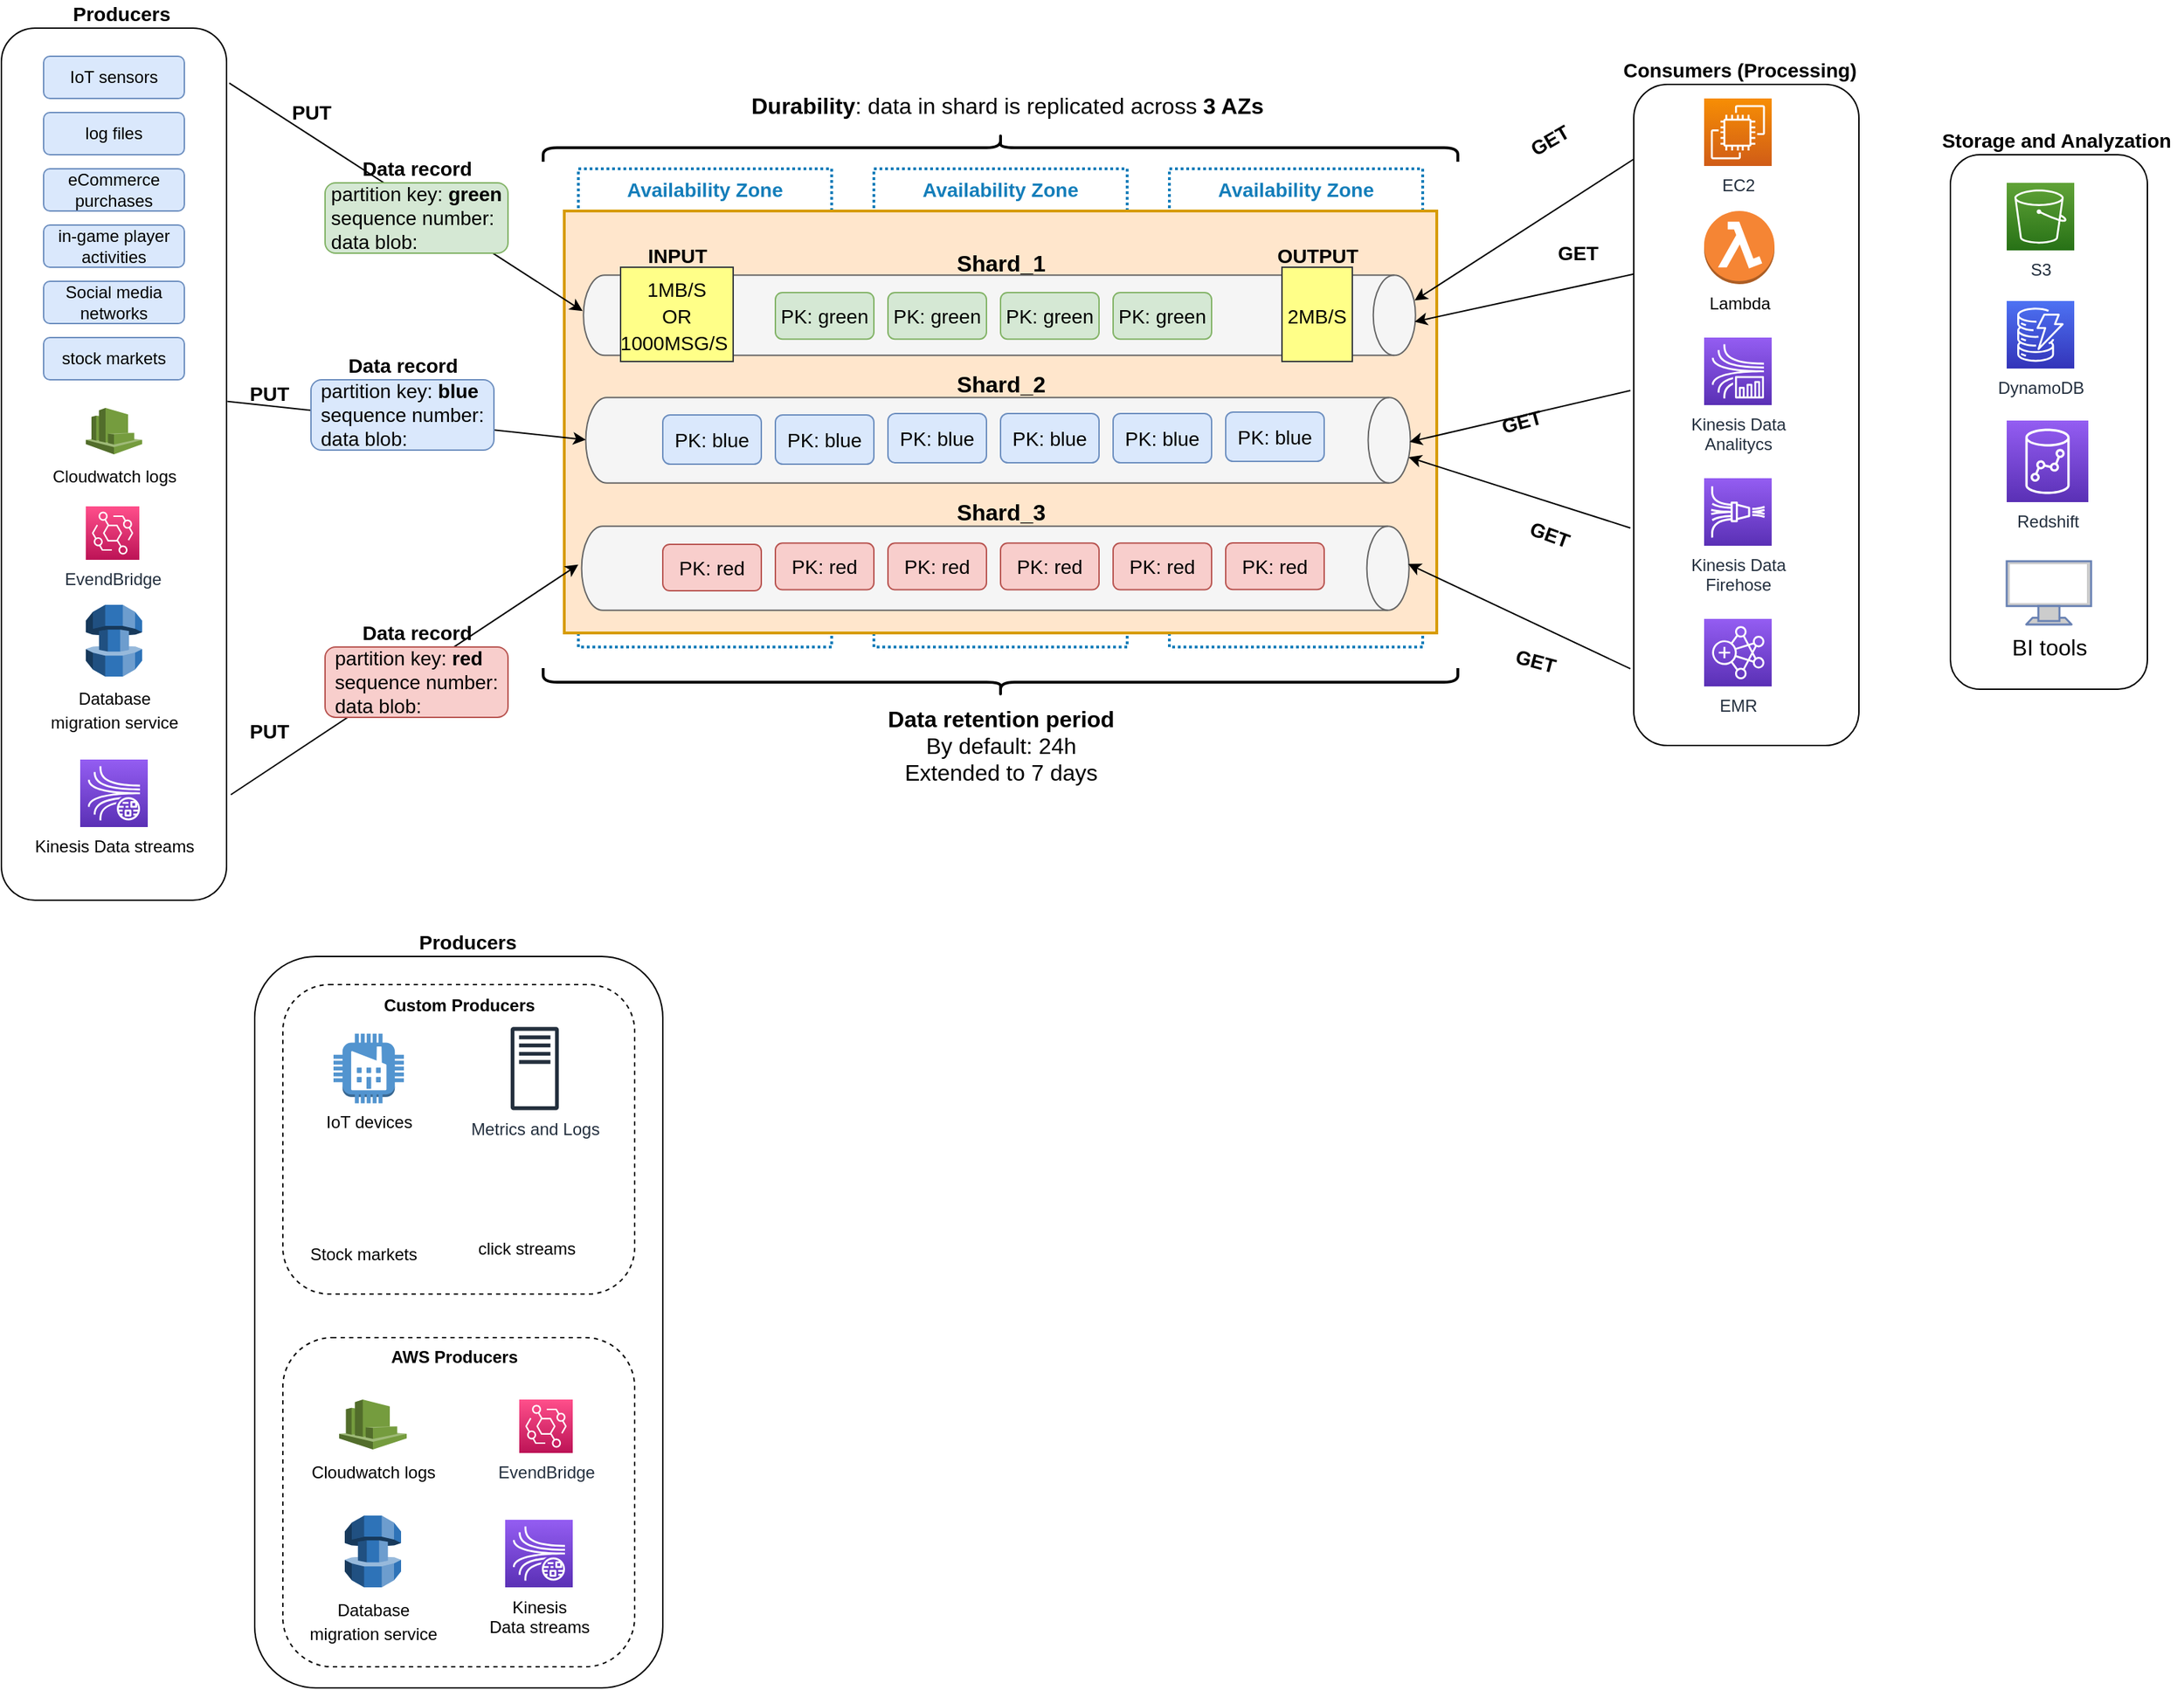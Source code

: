 <mxfile version="16.5.5" type="device" pages="3"><diagram id="6sxHyisCxb8lNNyiX_bZ" name="data-streams"><mxGraphModel dx="2381" dy="-301" grid="1" gridSize="10" guides="0" tooltips="1" connect="0" arrows="0" fold="1" page="1" pageScale="1" pageWidth="827" pageHeight="1169" math="0" shadow="0"><root><mxCell id="0"/><mxCell id="1" parent="0"/><mxCell id="Xz4M8VmylWs9ecP62pyq-208" value="Availability Zone" style="fillColor=none;strokeColor=#147EBA;dashed=1;verticalAlign=top;fontStyle=1;fontColor=#147EBA;rounded=0;shadow=0;fontSize=14;strokeWidth=2;dashPattern=1 1;" parent="1" vertex="1"><mxGeometry x="230" y="1500" width="180" height="340" as="geometry"/></mxCell><mxCell id="Xz4M8VmylWs9ecP62pyq-209" value="Availability Zone" style="fillColor=none;strokeColor=#147EBA;dashed=1;verticalAlign=top;fontStyle=1;fontColor=#147EBA;rounded=0;shadow=0;fontSize=14;strokeWidth=2;dashPattern=1 1;" parent="1" vertex="1"><mxGeometry x="440" y="1500" width="180" height="340" as="geometry"/></mxCell><mxCell id="Xz4M8VmylWs9ecP62pyq-210" value="Availability Zone" style="fillColor=none;strokeColor=#147EBA;dashed=1;verticalAlign=top;fontStyle=1;fontColor=#147EBA;rounded=0;shadow=0;fontSize=14;strokeWidth=2;dashPattern=1 1;" parent="1" vertex="1"><mxGeometry x="650" y="1500" width="180" height="340" as="geometry"/></mxCell><mxCell id="Xz4M8VmylWs9ecP62pyq-211" value="" style="rounded=0;whiteSpace=wrap;html=1;shadow=0;fontSize=12;strokeColor=#d79b00;strokeWidth=2;fillColor=#ffe6cc;" parent="1" vertex="1"><mxGeometry x="220" y="1530" width="620" height="300" as="geometry"/></mxCell><mxCell id="Xz4M8VmylWs9ecP62pyq-212" value="" style="rounded=1;whiteSpace=wrap;html=1;sketch=0;fillColor=none;" parent="1" vertex="1"><mxGeometry x="-180" y="1400" width="160" height="620" as="geometry"/></mxCell><mxCell id="Xz4M8VmylWs9ecP62pyq-213" value="IoT sensors" style="rounded=1;whiteSpace=wrap;html=1;fillColor=#dae8fc;strokeColor=#6c8ebf;" parent="1" vertex="1"><mxGeometry x="-150" y="1420" width="100" height="30" as="geometry"/></mxCell><mxCell id="Xz4M8VmylWs9ecP62pyq-214" value="eCommerce purchases" style="rounded=1;whiteSpace=wrap;html=1;fillColor=#dae8fc;strokeColor=#6c8ebf;" parent="1" vertex="1"><mxGeometry x="-150" y="1500" width="100" height="30" as="geometry"/></mxCell><mxCell id="Xz4M8VmylWs9ecP62pyq-215" value="in-game player activities" style="rounded=1;whiteSpace=wrap;html=1;fillColor=#dae8fc;strokeColor=#6c8ebf;" parent="1" vertex="1"><mxGeometry x="-150" y="1540" width="100" height="30" as="geometry"/></mxCell><mxCell id="Xz4M8VmylWs9ecP62pyq-216" value="Social media networks" style="rounded=1;whiteSpace=wrap;html=1;fillColor=#dae8fc;strokeColor=#6c8ebf;" parent="1" vertex="1"><mxGeometry x="-150" y="1580" width="100" height="30" as="geometry"/></mxCell><mxCell id="Xz4M8VmylWs9ecP62pyq-217" value="stock markets" style="rounded=1;whiteSpace=wrap;html=1;fillColor=#dae8fc;strokeColor=#6c8ebf;" parent="1" vertex="1"><mxGeometry x="-150" y="1620" width="100" height="30" as="geometry"/></mxCell><mxCell id="Xz4M8VmylWs9ecP62pyq-218" value="log files" style="rounded=1;whiteSpace=wrap;html=1;fillColor=#dae8fc;strokeColor=#6c8ebf;" parent="1" vertex="1"><mxGeometry x="-150" y="1460" width="100" height="30" as="geometry"/></mxCell><mxCell id="Xz4M8VmylWs9ecP62pyq-219" value="&lt;font style=&quot;font-size: 14px&quot;&gt;&lt;b&gt;Producers&lt;/b&gt;&lt;br&gt;&lt;/font&gt;" style="text;html=1;align=center;verticalAlign=middle;resizable=0;points=[];autosize=1;strokeColor=none;fillColor=none;" parent="1" vertex="1"><mxGeometry x="-140" y="1380" width="90" height="20" as="geometry"/></mxCell><mxCell id="Xz4M8VmylWs9ecP62pyq-220" value="&lt;font style=&quot;font-size: 12px&quot;&gt;Cloudwatch logs&lt;/font&gt;" style="outlineConnect=0;dashed=0;verticalLabelPosition=bottom;verticalAlign=top;align=center;html=1;shape=mxgraph.aws3.cloudwatch;fillColor=#759C3E;gradientColor=none;fontSize=14;" parent="1" vertex="1"><mxGeometry x="-120" y="1670" width="40" height="33" as="geometry"/></mxCell><mxCell id="Xz4M8VmylWs9ecP62pyq-221" value="EvendBridge" style="sketch=0;points=[[0,0,0],[0.25,0,0],[0.5,0,0],[0.75,0,0],[1,0,0],[0,1,0],[0.25,1,0],[0.5,1,0],[0.75,1,0],[1,1,0],[0,0.25,0],[0,0.5,0],[0,0.75,0],[1,0.25,0],[1,0.5,0],[1,0.75,0]];outlineConnect=0;fontColor=#232F3E;gradientColor=#FF4F8B;gradientDirection=north;fillColor=#BC1356;strokeColor=#ffffff;dashed=0;verticalLabelPosition=bottom;verticalAlign=top;align=center;html=1;fontSize=12;fontStyle=0;aspect=fixed;shape=mxgraph.aws4.resourceIcon;resIcon=mxgraph.aws4.eventbridge;" parent="1" vertex="1"><mxGeometry x="-120" y="1740" width="38" height="38" as="geometry"/></mxCell><mxCell id="Xz4M8VmylWs9ecP62pyq-222" value="&lt;font style=&quot;font-size: 12px&quot;&gt;Database &lt;br&gt;migration service&lt;/font&gt;" style="outlineConnect=0;dashed=0;verticalLabelPosition=bottom;verticalAlign=top;align=center;html=1;shape=mxgraph.aws3.database_migration_service;fillColor=#2E73B8;gradientColor=none;fontSize=14;" parent="1" vertex="1"><mxGeometry x="-120" y="1810" width="40" height="51" as="geometry"/></mxCell><mxCell id="Xz4M8VmylWs9ecP62pyq-223" value="&lt;span style=&quot;color: rgb(0 , 0 , 0)&quot;&gt;&lt;font style=&quot;font-size: 12px&quot;&gt;Kinesis Data streams&lt;/font&gt;&lt;/span&gt;" style="sketch=0;points=[[0,0,0],[0.25,0,0],[0.5,0,0],[0.75,0,0],[1,0,0],[0,1,0],[0.25,1,0],[0.5,1,0],[0.75,1,0],[1,1,0],[0,0.25,0],[0,0.5,0],[0,0.75,0],[1,0.25,0],[1,0.5,0],[1,0.75,0]];outlineConnect=0;fontColor=#232F3E;gradientColor=#945DF2;gradientDirection=north;fillColor=#5A30B5;strokeColor=#ffffff;dashed=0;verticalLabelPosition=bottom;verticalAlign=top;align=center;html=1;fontSize=12;fontStyle=0;aspect=fixed;shape=mxgraph.aws4.resourceIcon;resIcon=mxgraph.aws4.kinesis_data_streams;" parent="1" vertex="1"><mxGeometry x="-124" y="1920" width="48" height="48" as="geometry"/></mxCell><mxCell id="Xz4M8VmylWs9ecP62pyq-224" value="" style="rounded=1;whiteSpace=wrap;html=1;sketch=0;fillColor=none;" parent="1" vertex="1"><mxGeometry x="980" y="1440" width="160" height="470" as="geometry"/></mxCell><mxCell id="Xz4M8VmylWs9ecP62pyq-225" value="&lt;font style=&quot;font-size: 14px&quot;&gt;&lt;b&gt;Consumers (Processing)&lt;/b&gt;&lt;br&gt;&lt;/font&gt;" style="text;html=1;align=center;verticalAlign=middle;resizable=0;points=[];autosize=1;strokeColor=none;fillColor=none;" parent="1" vertex="1"><mxGeometry x="965" y="1420" width="180" height="20" as="geometry"/></mxCell><mxCell id="Xz4M8VmylWs9ecP62pyq-226" value="&lt;b&gt;Data retention period&lt;/b&gt;&lt;br&gt;By default: 24h&lt;br&gt;Extended to 7 days" style="text;html=1;align=center;verticalAlign=middle;resizable=0;points=[];autosize=1;strokeColor=none;fillColor=none;fontSize=16;" parent="1" vertex="1"><mxGeometry x="440" y="1880" width="180" height="60" as="geometry"/></mxCell><mxCell id="Xz4M8VmylWs9ecP62pyq-228" value="" style="shape=cylinder3;whiteSpace=wrap;html=1;boundedLbl=1;backgroundOutline=1;size=15;rounded=0;shadow=0;fontSize=12;strokeWidth=1;fillColor=#f5f5f5;rotation=90;fontColor=#333333;strokeColor=#666666;" parent="1" vertex="1"><mxGeometry x="500.75" y="1308.5" width="57" height="591.25" as="geometry"/></mxCell><mxCell id="Xz4M8VmylWs9ecP62pyq-231" value="" style="shape=cylinder3;whiteSpace=wrap;html=1;boundedLbl=1;backgroundOutline=1;size=15;rounded=0;shadow=0;fontSize=12;strokeWidth=1;fillColor=#f5f5f5;rotation=90;fontColor=#333333;strokeColor=#666666;" parent="1" vertex="1"><mxGeometry x="497.88" y="1400" width="60.75" height="585.98" as="geometry"/></mxCell><mxCell id="Xz4M8VmylWs9ecP62pyq-234" value="" style="shape=cylinder3;whiteSpace=wrap;html=1;boundedLbl=1;backgroundOutline=1;size=15;rounded=0;shadow=0;fontSize=12;strokeWidth=1;fillColor=#f5f5f5;rotation=90;fontColor=#333333;strokeColor=#666666;" parent="1" vertex="1"><mxGeometry x="496.48" y="1490" width="59.68" height="588" as="geometry"/></mxCell><mxCell id="Xz4M8VmylWs9ecP62pyq-237" value="&lt;font style=&quot;font-size: 16px&quot;&gt;&lt;b&gt;Shard_1&lt;/b&gt;&lt;/font&gt;" style="text;html=1;align=center;verticalAlign=middle;resizable=0;points=[];autosize=1;strokeColor=none;fillColor=none;fontSize=14;" parent="1" vertex="1"><mxGeometry x="490" y="1556.87" width="80" height="20" as="geometry"/></mxCell><mxCell id="Xz4M8VmylWs9ecP62pyq-238" value="&lt;font style=&quot;font-size: 16px&quot;&gt;&lt;b&gt;Shard_3&lt;/b&gt;&lt;/font&gt;" style="text;html=1;align=center;verticalAlign=middle;resizable=0;points=[];autosize=1;strokeColor=none;fillColor=none;fontSize=14;" parent="1" vertex="1"><mxGeometry x="490" y="1734.16" width="80" height="20" as="geometry"/></mxCell><mxCell id="Xz4M8VmylWs9ecP62pyq-239" value="&lt;font style=&quot;font-size: 16px&quot;&gt;&lt;b&gt;Shard_2&lt;/b&gt;&lt;/font&gt;" style="text;html=1;align=center;verticalAlign=middle;resizable=0;points=[];autosize=1;strokeColor=none;fillColor=none;fontSize=14;" parent="1" vertex="1"><mxGeometry x="490" y="1643.31" width="80" height="20" as="geometry"/></mxCell><mxCell id="Xz4M8VmylWs9ecP62pyq-246" value="&lt;font style=&quot;font-size: 14px&quot;&gt;1MB/S&lt;br&gt;OR&lt;br&gt;1000MSG/S&amp;nbsp;&lt;/font&gt;" style="rounded=0;whiteSpace=wrap;html=1;shadow=0;fontSize=16;fillColor=#ffff88;strokeColor=#36393d;" parent="1" vertex="1"><mxGeometry x="260" y="1570" width="80" height="67" as="geometry"/></mxCell><mxCell id="Xz4M8VmylWs9ecP62pyq-247" value="&lt;b style=&quot;font-family: &amp;#34;helvetica&amp;#34;&quot;&gt;INPUT&lt;/b&gt;" style="text;html=1;align=center;verticalAlign=middle;resizable=0;points=[];autosize=1;strokeColor=none;fillColor=none;fontSize=14;" parent="1" vertex="1"><mxGeometry x="270" y="1552" width="60" height="20" as="geometry"/></mxCell><mxCell id="Xz4M8VmylWs9ecP62pyq-250" value="&lt;font style=&quot;font-size: 14px&quot;&gt;2MB/S&lt;br&gt;&lt;/font&gt;" style="rounded=0;whiteSpace=wrap;html=1;shadow=0;fontSize=16;fillColor=#ffff88;strokeColor=#36393d;" parent="1" vertex="1"><mxGeometry x="730" y="1570" width="50" height="67" as="geometry"/></mxCell><mxCell id="Xz4M8VmylWs9ecP62pyq-251" value="&lt;b style=&quot;font-family: &amp;#34;helvetica&amp;#34;&quot;&gt;OUTPUT&lt;/b&gt;" style="text;html=1;align=center;verticalAlign=middle;resizable=0;points=[];autosize=1;strokeColor=none;fillColor=none;fontSize=14;" parent="1" vertex="1"><mxGeometry x="720" y="1552" width="70" height="20" as="geometry"/></mxCell><mxCell id="Xz4M8VmylWs9ecP62pyq-252" value="&lt;div style=&quot;text-align: left&quot;&gt;PK: green&lt;/div&gt;" style="rounded=1;whiteSpace=wrap;html=1;fontSize=14;fillColor=#d5e8d4;strokeColor=#82b366;" parent="1" vertex="1"><mxGeometry x="610" y="1588" width="70" height="33.12" as="geometry"/></mxCell><mxCell id="Xz4M8VmylWs9ecP62pyq-253" value="&lt;div style=&quot;text-align: left&quot;&gt;PK: green&lt;/div&gt;" style="rounded=1;whiteSpace=wrap;html=1;fontSize=14;fillColor=#d5e8d4;strokeColor=#82b366;" parent="1" vertex="1"><mxGeometry x="530" y="1588" width="70" height="33.12" as="geometry"/></mxCell><mxCell id="Xz4M8VmylWs9ecP62pyq-254" value="&lt;div style=&quot;text-align: left&quot;&gt;PK: green&lt;/div&gt;" style="rounded=1;whiteSpace=wrap;html=1;fontSize=14;fillColor=#d5e8d4;strokeColor=#82b366;" parent="1" vertex="1"><mxGeometry x="450" y="1588" width="70" height="33.12" as="geometry"/></mxCell><mxCell id="Xz4M8VmylWs9ecP62pyq-255" value="&lt;div style=&quot;text-align: left&quot;&gt;PK: green&lt;/div&gt;" style="rounded=1;whiteSpace=wrap;html=1;fontSize=14;fillColor=#d5e8d4;strokeColor=#82b366;" parent="1" vertex="1"><mxGeometry x="370" y="1588" width="70" height="33.12" as="geometry"/></mxCell><mxCell id="Xz4M8VmylWs9ecP62pyq-256" value="&lt;div style=&quot;text-align: left&quot;&gt;PK: blue&lt;/div&gt;" style="rounded=1;whiteSpace=wrap;html=1;fontSize=14;fillColor=#dae8fc;strokeColor=#6c8ebf;" parent="1" vertex="1"><mxGeometry x="450" y="1674" width="70" height="35" as="geometry"/></mxCell><mxCell id="Xz4M8VmylWs9ecP62pyq-257" value="&lt;div style=&quot;text-align: left&quot;&gt;PK: blue&lt;/div&gt;" style="rounded=1;whiteSpace=wrap;html=1;fontSize=14;fillColor=#dae8fc;strokeColor=#6c8ebf;" parent="1" vertex="1"><mxGeometry x="610" y="1674" width="70" height="35" as="geometry"/></mxCell><mxCell id="Xz4M8VmylWs9ecP62pyq-258" value="&lt;div style=&quot;text-align: left&quot;&gt;PK: blue&lt;/div&gt;" style="rounded=1;whiteSpace=wrap;html=1;fontSize=14;fillColor=#dae8fc;strokeColor=#6c8ebf;" parent="1" vertex="1"><mxGeometry x="370" y="1675" width="70" height="35" as="geometry"/></mxCell><mxCell id="Xz4M8VmylWs9ecP62pyq-259" value="&lt;div style=&quot;text-align: left&quot;&gt;PK: blue&lt;/div&gt;" style="rounded=1;whiteSpace=wrap;html=1;fontSize=14;fillColor=#dae8fc;strokeColor=#6c8ebf;" parent="1" vertex="1"><mxGeometry x="530" y="1674" width="70" height="35" as="geometry"/></mxCell><mxCell id="Xz4M8VmylWs9ecP62pyq-260" value="&lt;div style=&quot;text-align: left&quot;&gt;PK: red&lt;/div&gt;" style="rounded=1;whiteSpace=wrap;html=1;fontSize=14;fillColor=#f8cecc;strokeColor=#b85450;" parent="1" vertex="1"><mxGeometry x="530" y="1766.16" width="70" height="33.12" as="geometry"/></mxCell><mxCell id="Xz4M8VmylWs9ecP62pyq-261" value="&lt;div style=&quot;text-align: left&quot;&gt;PK: red&lt;/div&gt;" style="rounded=1;whiteSpace=wrap;html=1;fontSize=14;fillColor=#f8cecc;strokeColor=#b85450;" parent="1" vertex="1"><mxGeometry x="450" y="1766.16" width="70" height="33.12" as="geometry"/></mxCell><mxCell id="Xz4M8VmylWs9ecP62pyq-262" value="&lt;div style=&quot;text-align: left&quot;&gt;PK: red&lt;/div&gt;" style="rounded=1;whiteSpace=wrap;html=1;fontSize=14;fillColor=#f8cecc;strokeColor=#b85450;" parent="1" vertex="1"><mxGeometry x="370" y="1766.16" width="70" height="33.12" as="geometry"/></mxCell><mxCell id="Xz4M8VmylWs9ecP62pyq-263" value="&lt;div style=&quot;text-align: left&quot;&gt;PK: red&lt;/div&gt;" style="rounded=1;whiteSpace=wrap;html=1;fontSize=14;fillColor=#f8cecc;strokeColor=#b85450;" parent="1" vertex="1"><mxGeometry x="610" y="1766.16" width="70" height="33.12" as="geometry"/></mxCell><mxCell id="Xz4M8VmylWs9ecP62pyq-264" value="EC2" style="sketch=0;points=[[0,0,0],[0.25,0,0],[0.5,0,0],[0.75,0,0],[1,0,0],[0,1,0],[0.25,1,0],[0.5,1,0],[0.75,1,0],[1,1,0],[0,0.25,0],[0,0.5,0],[0,0.75,0],[1,0.25,0],[1,0.5,0],[1,0.75,0]];outlineConnect=0;fontColor=#232F3E;gradientColor=#F78E04;gradientDirection=north;fillColor=#D05C17;strokeColor=#ffffff;dashed=0;verticalLabelPosition=bottom;verticalAlign=top;align=center;html=1;fontSize=12;fontStyle=0;aspect=fixed;shape=mxgraph.aws4.resourceIcon;resIcon=mxgraph.aws4.ec2;rounded=0;shadow=0;" parent="1" vertex="1"><mxGeometry x="1030" y="1450" width="48" height="48" as="geometry"/></mxCell><mxCell id="Xz4M8VmylWs9ecP62pyq-265" value="Lambda" style="outlineConnect=0;dashed=0;verticalLabelPosition=bottom;verticalAlign=top;align=center;html=1;shape=mxgraph.aws3.lambda_function;fillColor=#F58534;gradientColor=none;rounded=0;shadow=0;fontSize=12;strokeColor=#D79B00;strokeWidth=2;" parent="1" vertex="1"><mxGeometry x="1030" y="1530" width="50" height="52" as="geometry"/></mxCell><mxCell id="Xz4M8VmylWs9ecP62pyq-266" value="Kinesis Data &lt;br&gt;Analitycs" style="sketch=0;points=[[0,0,0],[0.25,0,0],[0.5,0,0],[0.75,0,0],[1,0,0],[0,1,0],[0.25,1,0],[0.5,1,0],[0.75,1,0],[1,1,0],[0,0.25,0],[0,0.5,0],[0,0.75,0],[1,0.25,0],[1,0.5,0],[1,0.75,0]];outlineConnect=0;fontColor=#232F3E;gradientColor=#945DF2;gradientDirection=north;fillColor=#5A30B5;strokeColor=#ffffff;dashed=0;verticalLabelPosition=bottom;verticalAlign=top;align=center;html=1;fontSize=12;fontStyle=0;aspect=fixed;shape=mxgraph.aws4.resourceIcon;resIcon=mxgraph.aws4.kinesis_data_analytics;rounded=0;shadow=0;" parent="1" vertex="1"><mxGeometry x="1030" y="1620" width="48" height="48" as="geometry"/></mxCell><mxCell id="Xz4M8VmylWs9ecP62pyq-267" value="Kinesis Data &lt;br&gt;Firehose" style="sketch=0;points=[[0,0,0],[0.25,0,0],[0.5,0,0],[0.75,0,0],[1,0,0],[0,1,0],[0.25,1,0],[0.5,1,0],[0.75,1,0],[1,1,0],[0,0.25,0],[0,0.5,0],[0,0.75,0],[1,0.25,0],[1,0.5,0],[1,0.75,0]];outlineConnect=0;fontColor=#232F3E;gradientColor=#945DF2;gradientDirection=north;fillColor=#5A30B5;strokeColor=#ffffff;dashed=0;verticalLabelPosition=bottom;verticalAlign=top;align=center;html=1;fontSize=12;fontStyle=0;aspect=fixed;shape=mxgraph.aws4.resourceIcon;resIcon=mxgraph.aws4.kinesis_data_firehose;rounded=0;shadow=0;" parent="1" vertex="1"><mxGeometry x="1030" y="1720" width="48" height="48" as="geometry"/></mxCell><mxCell id="Xz4M8VmylWs9ecP62pyq-268" value="EMR" style="sketch=0;points=[[0,0,0],[0.25,0,0],[0.5,0,0],[0.75,0,0],[1,0,0],[0,1,0],[0.25,1,0],[0.5,1,0],[0.75,1,0],[1,1,0],[0,0.25,0],[0,0.5,0],[0,0.75,0],[1,0.25,0],[1,0.5,0],[1,0.75,0]];outlineConnect=0;fontColor=#232F3E;gradientColor=#945DF2;gradientDirection=north;fillColor=#5A30B5;strokeColor=#ffffff;dashed=0;verticalLabelPosition=bottom;verticalAlign=top;align=center;html=1;fontSize=12;fontStyle=0;aspect=fixed;shape=mxgraph.aws4.resourceIcon;resIcon=mxgraph.aws4.emr;rounded=0;shadow=0;" parent="1" vertex="1"><mxGeometry x="1030" y="1820" width="48" height="48" as="geometry"/></mxCell><mxCell id="Xz4M8VmylWs9ecP62pyq-269" value="" style="shape=curlyBracket;whiteSpace=wrap;html=1;rounded=1;flipH=1;shadow=0;fontSize=12;strokeColor=#000000;strokeWidth=2;fillColor=none;size=0.5;rotation=90;" parent="1" vertex="1"><mxGeometry x="520" y="1540" width="20" height="650" as="geometry"/></mxCell><mxCell id="Xz4M8VmylWs9ecP62pyq-270" value="" style="shape=curlyBracket;whiteSpace=wrap;html=1;rounded=1;flipH=1;shadow=0;fontSize=12;strokeColor=#000000;strokeWidth=2;fillColor=none;size=0.5;rotation=-90;" parent="1" vertex="1"><mxGeometry x="520" y="1160" width="20" height="650" as="geometry"/></mxCell><mxCell id="Xz4M8VmylWs9ecP62pyq-271" value="&lt;font style=&quot;font-size: 16px;&quot;&gt;&lt;b style=&quot;font-size: 16px;&quot;&gt;Durability&lt;/b&gt;: data in shard is replicated across &lt;b style=&quot;font-size: 16px;&quot;&gt;3 AZs&lt;/b&gt;&lt;/font&gt;" style="text;html=1;strokeColor=none;fillColor=none;align=center;verticalAlign=middle;whiteSpace=wrap;rounded=0;shadow=0;fontSize=16;" parent="1" vertex="1"><mxGeometry x="340" y="1440" width="390" height="30" as="geometry"/></mxCell><mxCell id="Xz4M8VmylWs9ecP62pyq-272" value="" style="endArrow=classic;html=1;rounded=0;fontSize=14;exitX=1.012;exitY=0.063;exitDx=0;exitDy=0;exitPerimeter=0;entryX=0.448;entryY=1.001;entryDx=0;entryDy=0;entryPerimeter=0;" parent="1" source="Xz4M8VmylWs9ecP62pyq-212" target="Xz4M8VmylWs9ecP62pyq-228" edge="1"><mxGeometry width="50" height="50" relative="1" as="geometry"><mxPoint x="590" y="1750" as="sourcePoint"/><mxPoint x="640" y="1700" as="targetPoint"/></mxGeometry></mxCell><mxCell id="Xz4M8VmylWs9ecP62pyq-275" value="" style="endArrow=classic;html=1;rounded=0;fontSize=14;exitX=1.004;exitY=0.428;exitDx=0;exitDy=0;exitPerimeter=0;entryX=0.495;entryY=1;entryDx=0;entryDy=0;entryPerimeter=0;" parent="1" source="Xz4M8VmylWs9ecP62pyq-212" target="Xz4M8VmylWs9ecP62pyq-231" edge="1"><mxGeometry width="50" height="50" relative="1" as="geometry"><mxPoint x="-8.08" y="1449.06" as="sourcePoint"/><mxPoint x="243.034" y="1567.065" as="targetPoint"/></mxGeometry></mxCell><mxCell id="Xz4M8VmylWs9ecP62pyq-278" value="" style="endArrow=classic;html=1;rounded=0;fontSize=14;exitX=1.019;exitY=0.879;exitDx=0;exitDy=0;exitPerimeter=0;entryX=0.457;entryY=1.004;entryDx=0;entryDy=0;entryPerimeter=0;" parent="1" source="Xz4M8VmylWs9ecP62pyq-212" target="Xz4M8VmylWs9ecP62pyq-234" edge="1"><mxGeometry width="50" height="50" relative="1" as="geometry"><mxPoint x="-10.16" y="1607.16" as="sourcePoint"/><mxPoint x="245.26" y="1737.097" as="targetPoint"/></mxGeometry></mxCell><mxCell id="Xz4M8VmylWs9ecP62pyq-283" value="" style="endArrow=classic;html=1;rounded=0;fontSize=14;entryX=0.316;entryY=0.001;entryDx=0;entryDy=0;entryPerimeter=0;exitX=0;exitY=0.113;exitDx=0;exitDy=0;exitPerimeter=0;" parent="1" source="Xz4M8VmylWs9ecP62pyq-224" target="Xz4M8VmylWs9ecP62pyq-228" edge="1"><mxGeometry width="50" height="50" relative="1" as="geometry"><mxPoint x="-10" y="1720" as="sourcePoint"/><mxPoint x="247.604" y="1752.638" as="targetPoint"/></mxGeometry></mxCell><mxCell id="Xz4M8VmylWs9ecP62pyq-284" value="" style="endArrow=classic;html=1;rounded=0;fontSize=14;entryX=0.581;entryY=0.001;entryDx=0;entryDy=0;entryPerimeter=0;exitX=-0.001;exitY=0.287;exitDx=0;exitDy=0;exitPerimeter=0;" parent="1" source="Xz4M8VmylWs9ecP62pyq-224" target="Xz4M8VmylWs9ecP62pyq-228" edge="1"><mxGeometry width="50" height="50" relative="1" as="geometry"><mxPoint x="1010" y="1470.06" as="sourcePoint"/><mxPoint x="834.284" y="1554.855" as="targetPoint"/></mxGeometry></mxCell><mxCell id="Xz4M8VmylWs9ecP62pyq-285" value="" style="endArrow=classic;html=1;rounded=0;fontSize=14;entryX=0.519;entryY=0.001;entryDx=0;entryDy=0;entryPerimeter=0;exitX=-0.015;exitY=0.463;exitDx=0;exitDy=0;exitPerimeter=0;" parent="1" source="Xz4M8VmylWs9ecP62pyq-224" target="Xz4M8VmylWs9ecP62pyq-231" edge="1"><mxGeometry width="50" height="50" relative="1" as="geometry"><mxPoint x="1020" y="1480.06" as="sourcePoint"/><mxPoint x="844.284" y="1564.855" as="targetPoint"/></mxGeometry></mxCell><mxCell id="Xz4M8VmylWs9ecP62pyq-286" value="" style="endArrow=classic;html=1;rounded=0;fontSize=14;entryX=0.699;entryY=0.002;entryDx=0;entryDy=0;entryPerimeter=0;exitX=-0.015;exitY=0.671;exitDx=0;exitDy=0;exitPerimeter=0;" parent="1" source="Xz4M8VmylWs9ecP62pyq-224" target="Xz4M8VmylWs9ecP62pyq-231" edge="1"><mxGeometry width="50" height="50" relative="1" as="geometry"><mxPoint x="1030" y="1490.06" as="sourcePoint"/><mxPoint x="854.284" y="1574.855" as="targetPoint"/></mxGeometry></mxCell><mxCell id="Xz4M8VmylWs9ecP62pyq-287" value="" style="endArrow=classic;html=1;rounded=0;fontSize=14;entryX=0.449;entryY=0.001;entryDx=0;entryDy=0;entryPerimeter=0;exitX=-0.015;exitY=0.884;exitDx=0;exitDy=0;exitPerimeter=0;" parent="1" source="Xz4M8VmylWs9ecP62pyq-224" target="Xz4M8VmylWs9ecP62pyq-234" edge="1"><mxGeometry width="50" height="50" relative="1" as="geometry"><mxPoint x="1040" y="1500.06" as="sourcePoint"/><mxPoint x="864.284" y="1584.855" as="targetPoint"/></mxGeometry></mxCell><mxCell id="Xz4M8VmylWs9ecP62pyq-288" value="&lt;b&gt;GET&lt;/b&gt;" style="text;html=1;align=center;verticalAlign=middle;resizable=0;points=[];autosize=1;strokeColor=none;fillColor=none;fontSize=14;rotation=-30;" parent="1" vertex="1"><mxGeometry x="900" y="1470" width="40" height="20" as="geometry"/></mxCell><mxCell id="Xz4M8VmylWs9ecP62pyq-289" value="&lt;b&gt;GET&lt;/b&gt;" style="text;html=1;align=center;verticalAlign=middle;resizable=0;points=[];autosize=1;strokeColor=none;fillColor=none;fontSize=14;" parent="1" vertex="1"><mxGeometry x="920" y="1550" width="40" height="20" as="geometry"/></mxCell><mxCell id="Xz4M8VmylWs9ecP62pyq-290" value="&lt;b&gt;GET&lt;/b&gt;" style="text;html=1;align=center;verticalAlign=middle;resizable=0;points=[];autosize=1;strokeColor=none;fillColor=none;fontSize=14;rotation=-15;" parent="1" vertex="1"><mxGeometry x="880" y="1670" width="40" height="20" as="geometry"/></mxCell><mxCell id="Xz4M8VmylWs9ecP62pyq-291" value="&lt;b&gt;GET&lt;/b&gt;" style="text;html=1;align=center;verticalAlign=middle;resizable=0;points=[];autosize=1;strokeColor=none;fillColor=none;fontSize=14;rotation=20;" parent="1" vertex="1"><mxGeometry x="900" y="1750" width="40" height="20" as="geometry"/></mxCell><mxCell id="Xz4M8VmylWs9ecP62pyq-292" value="&lt;b&gt;GET&lt;/b&gt;" style="text;html=1;align=center;verticalAlign=middle;resizable=0;points=[];autosize=1;strokeColor=none;fillColor=none;fontSize=14;rotation=15;" parent="1" vertex="1"><mxGeometry x="890" y="1840" width="40" height="20" as="geometry"/></mxCell><mxCell id="Xz4M8VmylWs9ecP62pyq-293" value="" style="rounded=1;whiteSpace=wrap;html=1;sketch=0;fillColor=none;" parent="1" vertex="1"><mxGeometry x="1205" y="1490" width="140" height="380" as="geometry"/></mxCell><mxCell id="Xz4M8VmylWs9ecP62pyq-294" value="&lt;font style=&quot;font-size: 14px&quot;&gt;&lt;b&gt;Storage and Analyzation&lt;/b&gt;&lt;br&gt;&lt;/font&gt;" style="text;html=1;align=center;verticalAlign=middle;resizable=0;points=[];autosize=1;strokeColor=none;fillColor=none;" parent="1" vertex="1"><mxGeometry x="1190" y="1470" width="180" height="20" as="geometry"/></mxCell><mxCell id="Xz4M8VmylWs9ecP62pyq-295" value="S3" style="sketch=0;points=[[0,0,0],[0.25,0,0],[0.5,0,0],[0.75,0,0],[1,0,0],[0,1,0],[0.25,1,0],[0.5,1,0],[0.75,1,0],[1,1,0],[0,0.25,0],[0,0.5,0],[0,0.75,0],[1,0.25,0],[1,0.5,0],[1,0.75,0]];outlineConnect=0;fontColor=#232F3E;gradientColor=#60A337;gradientDirection=north;fillColor=#277116;strokeColor=#ffffff;dashed=0;verticalLabelPosition=bottom;verticalAlign=top;align=center;html=1;fontSize=12;fontStyle=0;aspect=fixed;shape=mxgraph.aws4.resourceIcon;resIcon=mxgraph.aws4.s3;rounded=0;shadow=0;" parent="1" vertex="1"><mxGeometry x="1245" y="1510" width="48" height="48" as="geometry"/></mxCell><mxCell id="Xz4M8VmylWs9ecP62pyq-296" value="DynamoDB" style="sketch=0;points=[[0,0,0],[0.25,0,0],[0.5,0,0],[0.75,0,0],[1,0,0],[0,1,0],[0.25,1,0],[0.5,1,0],[0.75,1,0],[1,1,0],[0,0.25,0],[0,0.5,0],[0,0.75,0],[1,0.25,0],[1,0.5,0],[1,0.75,0]];outlineConnect=0;fontColor=#232F3E;gradientColor=#4D72F3;gradientDirection=north;fillColor=#3334B9;strokeColor=#ffffff;dashed=0;verticalLabelPosition=bottom;verticalAlign=top;align=center;html=1;fontSize=12;fontStyle=0;aspect=fixed;shape=mxgraph.aws4.resourceIcon;resIcon=mxgraph.aws4.dynamodb;rounded=0;shadow=0;" parent="1" vertex="1"><mxGeometry x="1245" y="1594" width="48" height="48" as="geometry"/></mxCell><mxCell id="Xz4M8VmylWs9ecP62pyq-297" value="Redshift" style="sketch=0;points=[[0,0,0],[0.25,0,0],[0.5,0,0],[0.75,0,0],[1,0,0],[0,1,0],[0.25,1,0],[0.5,1,0],[0.75,1,0],[1,1,0],[0,0.25,0],[0,0.5,0],[0,0.75,0],[1,0.25,0],[1,0.5,0],[1,0.75,0]];outlineConnect=0;fontColor=#232F3E;gradientColor=#945DF2;gradientDirection=north;fillColor=#5A30B5;strokeColor=#ffffff;dashed=0;verticalLabelPosition=bottom;verticalAlign=top;align=center;html=1;fontSize=12;fontStyle=0;aspect=fixed;shape=mxgraph.aws4.resourceIcon;resIcon=mxgraph.aws4.redshift;rounded=0;shadow=0;" parent="1" vertex="1"><mxGeometry x="1245" y="1679" width="58" height="58" as="geometry"/></mxCell><mxCell id="Xz4M8VmylWs9ecP62pyq-298" value="&lt;font color=&quot;#000000&quot;&gt;BI tools&lt;/font&gt;" style="fontColor=#0066CC;verticalAlign=top;verticalLabelPosition=bottom;labelPosition=center;align=center;html=1;outlineConnect=0;fillColor=#CCCCCC;strokeColor=#6881B3;gradientColor=none;gradientDirection=north;strokeWidth=2;shape=mxgraph.networks.monitor;rounded=0;shadow=0;fontSize=16;" parent="1" vertex="1"><mxGeometry x="1245" y="1779" width="60" height="45" as="geometry"/></mxCell><mxCell id="Xz4M8VmylWs9ecP62pyq-299" value="&lt;div style=&quot;text-align: left&quot;&gt;partition key: &lt;b&gt;green&lt;/b&gt;&lt;/div&gt;&lt;div style=&quot;text-align: left&quot;&gt;&lt;span&gt;sequence number:&lt;/span&gt;&lt;/div&gt;&lt;div style=&quot;text-align: left&quot;&gt;&lt;span&gt;data blob:&lt;/span&gt;&lt;/div&gt;" style="rounded=1;whiteSpace=wrap;html=1;fontSize=14;fillColor=#d5e8d4;strokeColor=#82b366;" parent="1" vertex="1"><mxGeometry x="50" y="1510" width="130" height="50" as="geometry"/></mxCell><mxCell id="Xz4M8VmylWs9ecP62pyq-300" value="&lt;b&gt;Data record&lt;/b&gt;" style="text;html=1;align=center;verticalAlign=middle;resizable=0;points=[];autosize=1;strokeColor=none;fillColor=none;fontSize=14;" parent="1" vertex="1"><mxGeometry x="70" y="1490" width="90" height="20" as="geometry"/></mxCell><mxCell id="Xz4M8VmylWs9ecP62pyq-301" value="&lt;div style=&quot;text-align: left&quot;&gt;partition key: &lt;b&gt;blue&lt;/b&gt;&lt;/div&gt;&lt;div style=&quot;text-align: left&quot;&gt;&lt;span&gt;sequence number:&lt;/span&gt;&lt;/div&gt;&lt;div style=&quot;text-align: left&quot;&gt;&lt;span&gt;data blob:&lt;/span&gt;&lt;/div&gt;" style="rounded=1;whiteSpace=wrap;html=1;fontSize=14;fillColor=#dae8fc;strokeColor=#6c8ebf;" parent="1" vertex="1"><mxGeometry x="40" y="1650" width="130" height="50" as="geometry"/></mxCell><mxCell id="Xz4M8VmylWs9ecP62pyq-302" value="&lt;b&gt;Data record&lt;/b&gt;" style="text;html=1;align=center;verticalAlign=middle;resizable=0;points=[];autosize=1;strokeColor=none;fillColor=none;fontSize=14;" parent="1" vertex="1"><mxGeometry x="60" y="1630" width="90" height="20" as="geometry"/></mxCell><mxCell id="Xz4M8VmylWs9ecP62pyq-303" value="&lt;div style=&quot;text-align: left&quot;&gt;partition key: &lt;b&gt;red&lt;/b&gt;&lt;/div&gt;&lt;div style=&quot;text-align: left&quot;&gt;&lt;span&gt;sequence number:&lt;/span&gt;&lt;/div&gt;&lt;div style=&quot;text-align: left&quot;&gt;&lt;span&gt;data blob:&lt;/span&gt;&lt;/div&gt;" style="rounded=1;whiteSpace=wrap;html=1;fontSize=14;fillColor=#f8cecc;strokeColor=#b85450;" parent="1" vertex="1"><mxGeometry x="50" y="1840" width="130" height="50" as="geometry"/></mxCell><mxCell id="Xz4M8VmylWs9ecP62pyq-304" value="&lt;b&gt;Data record&lt;/b&gt;" style="text;html=1;align=center;verticalAlign=middle;resizable=0;points=[];autosize=1;strokeColor=none;fillColor=none;fontSize=14;" parent="1" vertex="1"><mxGeometry x="70" y="1820" width="90" height="20" as="geometry"/></mxCell><mxCell id="Xz4M8VmylWs9ecP62pyq-309" value="&lt;b&gt;PUT&lt;/b&gt;" style="text;html=1;align=center;verticalAlign=middle;resizable=0;points=[];autosize=1;strokeColor=none;fillColor=none;fontSize=14;rotation=0;" parent="1" vertex="1"><mxGeometry x="20" y="1450" width="40" height="20" as="geometry"/></mxCell><mxCell id="Xz4M8VmylWs9ecP62pyq-310" value="&lt;b&gt;PUT&lt;/b&gt;" style="text;html=1;align=center;verticalAlign=middle;resizable=0;points=[];autosize=1;strokeColor=none;fillColor=none;fontSize=14;rotation=0;" parent="1" vertex="1"><mxGeometry x="-10" y="1650" width="40" height="20" as="geometry"/></mxCell><mxCell id="Xz4M8VmylWs9ecP62pyq-313" value="&lt;b&gt;PUT&lt;/b&gt;" style="text;html=1;align=center;verticalAlign=middle;resizable=0;points=[];autosize=1;strokeColor=none;fillColor=none;fontSize=14;rotation=0;" parent="1" vertex="1"><mxGeometry x="-10" y="1890" width="40" height="20" as="geometry"/></mxCell><mxCell id="Xz4M8VmylWs9ecP62pyq-314" value="&lt;div style=&quot;text-align: left&quot;&gt;PK: blue&lt;/div&gt;" style="rounded=1;whiteSpace=wrap;html=1;fontSize=14;fillColor=#dae8fc;strokeColor=#6c8ebf;" parent="1" vertex="1"><mxGeometry x="290" y="1675" width="70" height="35" as="geometry"/></mxCell><mxCell id="Xz4M8VmylWs9ecP62pyq-316" value="&lt;div style=&quot;text-align: left&quot;&gt;PK: blue&lt;/div&gt;" style="rounded=1;whiteSpace=wrap;html=1;fontSize=14;fillColor=#dae8fc;strokeColor=#6c8ebf;" parent="1" vertex="1"><mxGeometry x="690" y="1673" width="70" height="35" as="geometry"/></mxCell><mxCell id="Xz4M8VmylWs9ecP62pyq-317" value="&lt;div style=&quot;text-align: left&quot;&gt;PK: red&lt;/div&gt;" style="rounded=1;whiteSpace=wrap;html=1;fontSize=14;fillColor=#f8cecc;strokeColor=#b85450;" parent="1" vertex="1"><mxGeometry x="290" y="1767" width="70" height="33" as="geometry"/></mxCell><mxCell id="Xz4M8VmylWs9ecP62pyq-318" value="&lt;div style=&quot;text-align: left&quot;&gt;PK: red&lt;/div&gt;" style="rounded=1;whiteSpace=wrap;html=1;fontSize=14;fillColor=#f8cecc;strokeColor=#b85450;" parent="1" vertex="1"><mxGeometry x="690" y="1766" width="70" height="33.12" as="geometry"/></mxCell><mxCell id="Yk3vHPGIInq9JYFkuqa2-1" value="" style="rounded=1;whiteSpace=wrap;html=1;sketch=0;fillColor=none;" parent="1" vertex="1"><mxGeometry y="2060" width="290" height="520" as="geometry"/></mxCell><mxCell id="Yk3vHPGIInq9JYFkuqa2-2" value="" style="rounded=1;whiteSpace=wrap;html=1;fillColor=none;dashed=1;" parent="1" vertex="1"><mxGeometry x="20" y="2080" width="250" height="220" as="geometry"/></mxCell><mxCell id="Yk3vHPGIInq9JYFkuqa2-3" value="" style="rounded=1;whiteSpace=wrap;html=1;fillColor=none;dashed=1;" parent="1" vertex="1"><mxGeometry x="20" y="2331" width="250" height="234" as="geometry"/></mxCell><mxCell id="Yk3vHPGIInq9JYFkuqa2-4" value="&lt;font style=&quot;font-size: 14px&quot;&gt;&lt;b&gt;Producers&lt;/b&gt;&lt;br&gt;&lt;/font&gt;" style="text;html=1;align=center;verticalAlign=middle;resizable=0;points=[];autosize=1;strokeColor=none;fillColor=none;" parent="1" vertex="1"><mxGeometry x="106" y="2040" width="90" height="20" as="geometry"/></mxCell><mxCell id="Yk3vHPGIInq9JYFkuqa2-5" value="&lt;font style=&quot;font-size: 12px&quot;&gt;Cloudwatch logs&lt;/font&gt;" style="outlineConnect=0;dashed=0;verticalLabelPosition=bottom;verticalAlign=top;align=center;html=1;shape=mxgraph.aws3.cloudwatch;fillColor=#759C3E;gradientColor=none;fontSize=14;" parent="1" vertex="1"><mxGeometry x="60" y="2375" width="48" height="35.5" as="geometry"/></mxCell><mxCell id="Yk3vHPGIInq9JYFkuqa2-6" value="EvendBridge" style="sketch=0;points=[[0,0,0],[0.25,0,0],[0.5,0,0],[0.75,0,0],[1,0,0],[0,1,0],[0.25,1,0],[0.5,1,0],[0.75,1,0],[1,1,0],[0,0.25,0],[0,0.5,0],[0,0.75,0],[1,0.25,0],[1,0.5,0],[1,0.75,0]];outlineConnect=0;fontColor=#232F3E;gradientColor=#FF4F8B;gradientDirection=north;fillColor=#BC1356;strokeColor=#ffffff;dashed=0;verticalLabelPosition=bottom;verticalAlign=top;align=center;html=1;fontSize=12;fontStyle=0;aspect=fixed;shape=mxgraph.aws4.resourceIcon;resIcon=mxgraph.aws4.eventbridge;" parent="1" vertex="1"><mxGeometry x="188" y="2375" width="38" height="38" as="geometry"/></mxCell><mxCell id="Yk3vHPGIInq9JYFkuqa2-7" value="&lt;font style=&quot;font-size: 12px&quot;&gt;Database &lt;br&gt;migration service&lt;/font&gt;" style="outlineConnect=0;dashed=0;verticalLabelPosition=bottom;verticalAlign=top;align=center;html=1;shape=mxgraph.aws3.database_migration_service;fillColor=#2E73B8;gradientColor=none;fontSize=14;" parent="1" vertex="1"><mxGeometry x="64" y="2457.5" width="40" height="51" as="geometry"/></mxCell><mxCell id="Yk3vHPGIInq9JYFkuqa2-8" value="&lt;span style=&quot;color: rgb(0 , 0 , 0)&quot;&gt;&lt;font style=&quot;font-size: 12px&quot;&gt;Kinesis &lt;br&gt;Data streams&lt;/font&gt;&lt;/span&gt;" style="sketch=0;points=[[0,0,0],[0.25,0,0],[0.5,0,0],[0.75,0,0],[1,0,0],[0,1,0],[0.25,1,0],[0.5,1,0],[0.75,1,0],[1,1,0],[0,0.25,0],[0,0.5,0],[0,0.75,0],[1,0.25,0],[1,0.5,0],[1,0.75,0]];outlineConnect=0;fontColor=#232F3E;gradientColor=#945DF2;gradientDirection=north;fillColor=#5A30B5;strokeColor=#ffffff;dashed=0;verticalLabelPosition=bottom;verticalAlign=top;align=center;html=1;fontSize=12;fontStyle=0;aspect=fixed;shape=mxgraph.aws4.resourceIcon;resIcon=mxgraph.aws4.kinesis_data_streams;" parent="1" vertex="1"><mxGeometry x="178" y="2460.5" width="48" height="48" as="geometry"/></mxCell><mxCell id="Yk3vHPGIInq9JYFkuqa2-9" value="&lt;b&gt;AWS Producers&lt;/b&gt;" style="text;html=1;strokeColor=none;fillColor=none;align=center;verticalAlign=middle;whiteSpace=wrap;rounded=0;dashed=1;" parent="1" vertex="1"><mxGeometry x="94" y="2330" width="96" height="30" as="geometry"/></mxCell><mxCell id="Yk3vHPGIInq9JYFkuqa2-10" value="&lt;b&gt;Custom Producers&lt;/b&gt;" style="text;html=1;strokeColor=none;fillColor=none;align=center;verticalAlign=middle;whiteSpace=wrap;rounded=0;dashed=1;" parent="1" vertex="1"><mxGeometry x="86.5" y="2080" width="117" height="30" as="geometry"/></mxCell><mxCell id="Yk3vHPGIInq9JYFkuqa2-11" value="Metrics and Logs" style="sketch=0;outlineConnect=0;fontColor=#232F3E;gradientColor=none;fillColor=#232F3D;strokeColor=none;dashed=0;verticalLabelPosition=bottom;verticalAlign=top;align=center;html=1;fontSize=12;fontStyle=0;aspect=fixed;pointerEvents=1;shape=mxgraph.aws4.traditional_server;strokeWidth=1;" parent="1" vertex="1"><mxGeometry x="181.89" y="2110" width="34.23" height="59.34" as="geometry"/></mxCell><mxCell id="Yk3vHPGIInq9JYFkuqa2-12" value="IoT devices" style="outlineConnect=0;dashed=0;verticalLabelPosition=bottom;verticalAlign=top;align=center;html=1;shape=mxgraph.aws3.factory;fillColor=#5294CF;gradientColor=none;strokeWidth=1;" parent="1" vertex="1"><mxGeometry x="56" y="2114.92" width="50" height="49.5" as="geometry"/></mxCell><mxCell id="Yk3vHPGIInq9JYFkuqa2-13" value="Stock markets" style="shape=image;html=1;verticalAlign=top;verticalLabelPosition=bottom;labelBackgroundColor=#ffffff;imageAspect=0;aspect=fixed;image=https://cdn0.iconfinder.com/data/icons/apple-apps/100/Apple_Stock-128.png;dashed=1;strokeWidth=1;fillColor=none;" parent="1" vertex="1"><mxGeometry x="48" y="2200" width="58" height="58" as="geometry"/></mxCell><mxCell id="Yk3vHPGIInq9JYFkuqa2-14" value="" style="shape=image;html=1;verticalAlign=top;verticalLabelPosition=bottom;labelBackgroundColor=#ffffff;imageAspect=0;aspect=fixed;image=https://cdn1.iconfinder.com/data/icons/computer-hardware-glyphs-vol-2/52/mouse__computer__hardware__input__cursor__arrow__click-128.png;dashed=1;strokeWidth=1;fillColor=none;" parent="1" vertex="1"><mxGeometry x="233" y="2248" width="27" height="27" as="geometry"/></mxCell><mxCell id="Yk3vHPGIInq9JYFkuqa2-15" value="" style="shape=image;html=1;verticalAlign=top;verticalLabelPosition=bottom;labelBackgroundColor=#ffffff;imageAspect=0;aspect=fixed;image=https://cdn1.iconfinder.com/data/icons/competitive-strategy-and-corporate-training/512/576_Api_app_coding_developer_laptop_game_gaming_genres_programing-128.png;dashed=1;strokeWidth=1;fillColor=none;" parent="1" vertex="1"><mxGeometry x="160" y="2190" width="78" height="78" as="geometry"/></mxCell><mxCell id="Yk3vHPGIInq9JYFkuqa2-16" value="click streams" style="text;html=1;align=center;verticalAlign=middle;resizable=0;points=[];autosize=1;strokeColor=none;fillColor=none;" parent="1" vertex="1"><mxGeometry x="148" y="2258" width="90" height="20" as="geometry"/></mxCell></root></mxGraphModel></diagram><diagram id="VnHm7ZCa_nvgz-6hsxm0" name="firehose-delivery"><mxGraphModel dx="2381" dy="-301" grid="1" gridSize="10" guides="1" tooltips="1" connect="1" arrows="1" fold="1" page="1" pageScale="1" pageWidth="827" pageHeight="1169" math="0" shadow="0"><root><mxCell id="K-03o6b7DaJbv4kzZCWl-0"/><mxCell id="K-03o6b7DaJbv4kzZCWl-1" parent="K-03o6b7DaJbv4kzZCWl-0"/><mxCell id="XhNADqa3FDQ76tZJFSbf-16" value="" style="rounded=1;whiteSpace=wrap;html=1;sketch=0;fillColor=none;" parent="K-03o6b7DaJbv4kzZCWl-1" vertex="1"><mxGeometry x="530" y="1370" width="290" height="510" as="geometry"/></mxCell><mxCell id="XhNADqa3FDQ76tZJFSbf-18" value="" style="rounded=1;whiteSpace=wrap;html=1;fillColor=none;dashed=1;" parent="K-03o6b7DaJbv4kzZCWl-1" vertex="1"><mxGeometry x="550" y="1625" width="250" height="125" as="geometry"/></mxCell><mxCell id="axWrlPwnvWqYH4RyJGf2-0" value="" style="rounded=1;whiteSpace=wrap;html=1;sketch=0;fillColor=none;" parent="K-03o6b7DaJbv4kzZCWl-1" vertex="1"><mxGeometry x="-180" y="1350" width="290" height="520" as="geometry"/></mxCell><mxCell id="XhNADqa3FDQ76tZJFSbf-4" value="" style="rounded=1;whiteSpace=wrap;html=1;fillColor=none;dashed=1;" parent="K-03o6b7DaJbv4kzZCWl-1" vertex="1"><mxGeometry x="-160" y="1370" width="250" height="220" as="geometry"/></mxCell><mxCell id="XhNADqa3FDQ76tZJFSbf-1" value="" style="rounded=1;whiteSpace=wrap;html=1;fillColor=none;dashed=1;" parent="K-03o6b7DaJbv4kzZCWl-1" vertex="1"><mxGeometry x="-160" y="1621" width="250" height="234" as="geometry"/></mxCell><mxCell id="axWrlPwnvWqYH4RyJGf2-7" value="&lt;font style=&quot;font-size: 14px&quot;&gt;&lt;b&gt;Producers&lt;/b&gt;&lt;br&gt;&lt;/font&gt;" style="text;html=1;align=center;verticalAlign=middle;resizable=0;points=[];autosize=1;strokeColor=none;fillColor=none;" parent="K-03o6b7DaJbv4kzZCWl-1" vertex="1"><mxGeometry x="-82" y="1330" width="90" height="20" as="geometry"/></mxCell><mxCell id="axWrlPwnvWqYH4RyJGf2-8" value="&lt;font style=&quot;font-size: 12px&quot;&gt;Cloudwatch logs&lt;/font&gt;" style="outlineConnect=0;dashed=0;verticalLabelPosition=bottom;verticalAlign=top;align=center;html=1;shape=mxgraph.aws3.cloudwatch;fillColor=#759C3E;gradientColor=none;fontSize=14;" parent="K-03o6b7DaJbv4kzZCWl-1" vertex="1"><mxGeometry x="-120" y="1665" width="48" height="35.5" as="geometry"/></mxCell><mxCell id="axWrlPwnvWqYH4RyJGf2-9" value="EvendBridge" style="sketch=0;points=[[0,0,0],[0.25,0,0],[0.5,0,0],[0.75,0,0],[1,0,0],[0,1,0],[0.25,1,0],[0.5,1,0],[0.75,1,0],[1,1,0],[0,0.25,0],[0,0.5,0],[0,0.75,0],[1,0.25,0],[1,0.5,0],[1,0.75,0]];outlineConnect=0;fontColor=#232F3E;gradientColor=#FF4F8B;gradientDirection=north;fillColor=#BC1356;strokeColor=#ffffff;dashed=0;verticalLabelPosition=bottom;verticalAlign=top;align=center;html=1;fontSize=12;fontStyle=0;aspect=fixed;shape=mxgraph.aws4.resourceIcon;resIcon=mxgraph.aws4.eventbridge;" parent="K-03o6b7DaJbv4kzZCWl-1" vertex="1"><mxGeometry x="8" y="1665" width="38" height="38" as="geometry"/></mxCell><mxCell id="axWrlPwnvWqYH4RyJGf2-10" value="&lt;font style=&quot;font-size: 12px&quot;&gt;Database &lt;br&gt;migration service&lt;/font&gt;" style="outlineConnect=0;dashed=0;verticalLabelPosition=bottom;verticalAlign=top;align=center;html=1;shape=mxgraph.aws3.database_migration_service;fillColor=#2E73B8;gradientColor=none;fontSize=14;" parent="K-03o6b7DaJbv4kzZCWl-1" vertex="1"><mxGeometry x="-116" y="1747.5" width="40" height="51" as="geometry"/></mxCell><mxCell id="axWrlPwnvWqYH4RyJGf2-11" value="&lt;span style=&quot;color: rgb(0 , 0 , 0)&quot;&gt;&lt;font style=&quot;font-size: 12px&quot;&gt;Kinesis &lt;br&gt;Data streams&lt;/font&gt;&lt;/span&gt;" style="sketch=0;points=[[0,0,0],[0.25,0,0],[0.5,0,0],[0.75,0,0],[1,0,0],[0,1,0],[0.25,1,0],[0.5,1,0],[0.75,1,0],[1,1,0],[0,0.25,0],[0,0.5,0],[0,0.75,0],[1,0.25,0],[1,0.5,0],[1,0.75,0]];outlineConnect=0;fontColor=#232F3E;gradientColor=#945DF2;gradientDirection=north;fillColor=#5A30B5;strokeColor=#ffffff;dashed=0;verticalLabelPosition=bottom;verticalAlign=top;align=center;html=1;fontSize=12;fontStyle=0;aspect=fixed;shape=mxgraph.aws4.resourceIcon;resIcon=mxgraph.aws4.kinesis_data_streams;" parent="K-03o6b7DaJbv4kzZCWl-1" vertex="1"><mxGeometry x="-2" y="1750.5" width="48" height="48" as="geometry"/></mxCell><mxCell id="axWrlPwnvWqYH4RyJGf2-15" value="Kinesis Firehose" style="sketch=0;points=[[0,0,0],[0.25,0,0],[0.5,0,0],[0.75,0,0],[1,0,0],[0,1,0],[0.25,1,0],[0.5,1,0],[0.75,1,0],[1,1,0],[0,0.25,0],[0,0.5,0],[0,0.75,0],[1,0.25,0],[1,0.5,0],[1,0.75,0]];outlineConnect=0;fontColor=#232F3E;gradientColor=#945DF2;gradientDirection=north;fillColor=#5A30B5;strokeColor=#ffffff;dashed=0;verticalLabelPosition=bottom;verticalAlign=top;align=center;html=1;fontSize=12;fontStyle=0;aspect=fixed;shape=mxgraph.aws4.resourceIcon;resIcon=mxgraph.aws4.kinesis_data_firehose;" parent="K-03o6b7DaJbv4kzZCWl-1" vertex="1"><mxGeometry x="290" y="1527" width="78" height="78" as="geometry"/></mxCell><mxCell id="XhNADqa3FDQ76tZJFSbf-0" value="S3" style="sketch=0;points=[[0,0,0],[0.25,0,0],[0.5,0,0],[0.75,0,0],[1,0,0],[0,1,0],[0.25,1,0],[0.5,1,0],[0.75,1,0],[1,1,0],[0,0.25,0],[0,0.5,0],[0,0.75,0],[1,0.25,0],[1,0.5,0],[1,0.75,0]];outlineConnect=0;fontColor=#232F3E;gradientColor=#60A337;gradientDirection=north;fillColor=#277116;strokeColor=#ffffff;dashed=0;verticalLabelPosition=bottom;verticalAlign=top;align=center;html=1;fontSize=12;fontStyle=0;aspect=fixed;shape=mxgraph.aws4.resourceIcon;resIcon=mxgraph.aws4.s3;rounded=0;shadow=0;" parent="K-03o6b7DaJbv4kzZCWl-1" vertex="1"><mxGeometry x="570" y="1656" width="48" height="48" as="geometry"/></mxCell><mxCell id="XhNADqa3FDQ76tZJFSbf-2" value="&lt;b&gt;AWS Producers&lt;/b&gt;" style="text;html=1;strokeColor=none;fillColor=none;align=center;verticalAlign=middle;whiteSpace=wrap;rounded=0;dashed=1;" parent="K-03o6b7DaJbv4kzZCWl-1" vertex="1"><mxGeometry x="-86" y="1620" width="96" height="30" as="geometry"/></mxCell><mxCell id="XhNADqa3FDQ76tZJFSbf-5" value="&lt;b&gt;Custom Producers&lt;/b&gt;" style="text;html=1;strokeColor=none;fillColor=none;align=center;verticalAlign=middle;whiteSpace=wrap;rounded=0;dashed=1;" parent="K-03o6b7DaJbv4kzZCWl-1" vertex="1"><mxGeometry x="-93.5" y="1370" width="117" height="30" as="geometry"/></mxCell><mxCell id="XhNADqa3FDQ76tZJFSbf-7" value="Metrics and Logs" style="sketch=0;outlineConnect=0;fontColor=#232F3E;gradientColor=none;fillColor=#232F3D;strokeColor=none;dashed=0;verticalLabelPosition=bottom;verticalAlign=top;align=center;html=1;fontSize=12;fontStyle=0;aspect=fixed;pointerEvents=1;shape=mxgraph.aws4.traditional_server;strokeWidth=1;" parent="K-03o6b7DaJbv4kzZCWl-1" vertex="1"><mxGeometry x="4.77" y="1404.92" width="28.46" height="49.34" as="geometry"/></mxCell><mxCell id="XhNADqa3FDQ76tZJFSbf-9" value="IoT devices" style="outlineConnect=0;dashed=0;verticalLabelPosition=bottom;verticalAlign=top;align=center;html=1;shape=mxgraph.aws3.factory;fillColor=#5294CF;gradientColor=none;strokeWidth=1;" parent="K-03o6b7DaJbv4kzZCWl-1" vertex="1"><mxGeometry x="-124" y="1404.92" width="50" height="49.5" as="geometry"/></mxCell><mxCell id="XhNADqa3FDQ76tZJFSbf-11" value="Stock markets" style="shape=image;html=1;verticalAlign=top;verticalLabelPosition=bottom;labelBackgroundColor=#ffffff;imageAspect=0;aspect=fixed;image=https://cdn0.iconfinder.com/data/icons/apple-apps/100/Apple_Stock-128.png;dashed=1;strokeWidth=1;fillColor=none;" parent="K-03o6b7DaJbv4kzZCWl-1" vertex="1"><mxGeometry x="-132" y="1490" width="58" height="58" as="geometry"/></mxCell><mxCell id="XhNADqa3FDQ76tZJFSbf-12" value="" style="shape=image;html=1;verticalAlign=top;verticalLabelPosition=bottom;labelBackgroundColor=#ffffff;imageAspect=0;aspect=fixed;image=https://cdn1.iconfinder.com/data/icons/computer-hardware-glyphs-vol-2/52/mouse__computer__hardware__input__cursor__arrow__click-128.png;dashed=1;strokeWidth=1;fillColor=none;" parent="K-03o6b7DaJbv4kzZCWl-1" vertex="1"><mxGeometry x="53" y="1538" width="27" height="27" as="geometry"/></mxCell><mxCell id="XhNADqa3FDQ76tZJFSbf-13" value="" style="shape=image;html=1;verticalAlign=top;verticalLabelPosition=bottom;labelBackgroundColor=#ffffff;imageAspect=0;aspect=fixed;image=https://cdn1.iconfinder.com/data/icons/competitive-strategy-and-corporate-training/512/576_Api_app_coding_developer_laptop_game_gaming_genres_programing-128.png;dashed=1;strokeWidth=1;fillColor=none;" parent="K-03o6b7DaJbv4kzZCWl-1" vertex="1"><mxGeometry x="-20" y="1480" width="78" height="78" as="geometry"/></mxCell><mxCell id="XhNADqa3FDQ76tZJFSbf-14" value="click streams" style="text;html=1;align=center;verticalAlign=middle;resizable=0;points=[];autosize=1;strokeColor=none;fillColor=none;" parent="K-03o6b7DaJbv4kzZCWl-1" vertex="1"><mxGeometry x="-26" y="1551" width="90" height="20" as="geometry"/></mxCell><mxCell id="XhNADqa3FDQ76tZJFSbf-15" value="" style="outlineConnect=0;dashed=0;verticalLabelPosition=bottom;verticalAlign=top;align=center;html=1;shape=mxgraph.aws3.lambda_function;fillColor=#F58534;gradientColor=none;strokeWidth=1;" parent="K-03o6b7DaJbv4kzZCWl-1" vertex="1"><mxGeometry x="294.5" y="1320" width="69" height="72" as="geometry"/></mxCell><mxCell id="XhNADqa3FDQ76tZJFSbf-17" value="" style="rounded=1;whiteSpace=wrap;html=1;fillColor=none;dashed=1;" parent="K-03o6b7DaJbv4kzZCWl-1" vertex="1"><mxGeometry x="550" y="1390" width="250" height="220" as="geometry"/></mxCell><mxCell id="XhNADqa3FDQ76tZJFSbf-19" value="Redshift&lt;br&gt;&lt;b&gt;(COPY through S3)&lt;/b&gt;" style="sketch=0;points=[[0,0,0],[0.25,0,0],[0.5,0,0],[0.75,0,0],[1,0,0],[0,1,0],[0.25,1,0],[0.5,1,0],[0.75,1,0],[1,1,0],[0,0.25,0],[0,0.5,0],[0,0.75,0],[1,0.25,0],[1,0.5,0],[1,0.75,0]];outlineConnect=0;fontColor=#232F3E;gradientColor=#945DF2;gradientDirection=north;fillColor=#5A30B5;strokeColor=#ffffff;dashed=0;verticalLabelPosition=bottom;verticalAlign=top;align=center;html=1;fontSize=12;fontStyle=0;aspect=fixed;shape=mxgraph.aws4.resourceIcon;resIcon=mxgraph.aws4.redshift;" parent="K-03o6b7DaJbv4kzZCWl-1" vertex="1"><mxGeometry x="652" y="1656" width="46" height="46" as="geometry"/></mxCell><mxCell id="XhNADqa3FDQ76tZJFSbf-20" value="ElasticSearch" style="sketch=0;points=[[0,0,0],[0.25,0,0],[0.5,0,0],[0.75,0,0],[1,0,0],[0,1,0],[0.25,1,0],[0.5,1,0],[0.75,1,0],[1,1,0],[0,0.25,0],[0,0.5,0],[0,0.75,0],[1,0.25,0],[1,0.5,0],[1,0.75,0]];outlineConnect=0;fontColor=#232F3E;gradientColor=#945DF2;gradientDirection=north;fillColor=#5A30B5;strokeColor=#ffffff;dashed=0;verticalLabelPosition=bottom;verticalAlign=top;align=center;html=1;fontSize=12;fontStyle=0;aspect=fixed;shape=mxgraph.aws4.resourceIcon;resIcon=mxgraph.aws4.elasticsearch_service;" parent="K-03o6b7DaJbv4kzZCWl-1" vertex="1"><mxGeometry x="730" y="1655" width="46" height="46" as="geometry"/></mxCell><mxCell id="XhNADqa3FDQ76tZJFSbf-21" value="&lt;b&gt;AWS Destinations&lt;/b&gt;" style="text;html=1;strokeColor=none;fillColor=none;align=center;verticalAlign=middle;whiteSpace=wrap;rounded=0;dashed=1;" parent="K-03o6b7DaJbv4kzZCWl-1" vertex="1"><mxGeometry x="610" y="1625" width="117" height="30" as="geometry"/></mxCell><mxCell id="XhNADqa3FDQ76tZJFSbf-22" value="&lt;b&gt;3rd-party Partner Destinations&lt;/b&gt;" style="text;html=1;strokeColor=none;fillColor=none;align=center;verticalAlign=middle;whiteSpace=wrap;rounded=0;dashed=1;" parent="K-03o6b7DaJbv4kzZCWl-1" vertex="1"><mxGeometry x="570" y="1390" width="220" height="30" as="geometry"/></mxCell><mxCell id="XhNADqa3FDQ76tZJFSbf-25" value="" style="shape=image;verticalLabelPosition=bottom;labelBackgroundColor=default;verticalAlign=top;aspect=fixed;imageAspect=0;image=https://www.drupal.org/files/datadog-logo-purple.png;" parent="K-03o6b7DaJbv4kzZCWl-1" vertex="1"><mxGeometry x="707.25" y="1438.83" width="60" height="60" as="geometry"/></mxCell><mxCell id="XhNADqa3FDQ76tZJFSbf-26" value="" style="shape=image;verticalLabelPosition=bottom;labelBackgroundColor=default;verticalAlign=top;aspect=fixed;imageAspect=0;image=https://www.bloorresearch.com/wp-content/uploads/2013/03/MONGO-DB-logo-300x470--x.png;imageBackground=default;imageBorder=default;" parent="K-03o6b7DaJbv4kzZCWl-1" vertex="1"><mxGeometry x="566.96" y="1440" width="90.33" height="57.66" as="geometry"/></mxCell><mxCell id="XhNADqa3FDQ76tZJFSbf-29" value="" style="shape=image;verticalLabelPosition=bottom;labelBackgroundColor=default;verticalAlign=top;aspect=fixed;imageAspect=0;image=https://futurumresearch.com/wp-content/uploads/2019/08/Splunk-Logo.jpg;imageBorder=default;sketch=0;" parent="K-03o6b7DaJbv4kzZCWl-1" vertex="1"><mxGeometry x="566.96" y="1529.54" width="97.94" height="55" as="geometry"/></mxCell><mxCell id="XhNADqa3FDQ76tZJFSbf-30" value="" style="shape=image;verticalLabelPosition=bottom;labelBackgroundColor=default;verticalAlign=top;aspect=fixed;imageAspect=0;image=https://global-uploads.webflow.com/5defb8273d0a4ce99a0af8ee/5f56df5c036d78227c950695_Hero.jpg;" parent="K-03o6b7DaJbv4kzZCWl-1" vertex="1"><mxGeometry x="687.98" y="1547" width="98.54" height="18" as="geometry"/></mxCell><mxCell id="XhNADqa3FDQ76tZJFSbf-31" value="" style="endArrow=classic;html=1;rounded=0;" parent="K-03o6b7DaJbv4kzZCWl-1" edge="1"><mxGeometry width="50" height="50" relative="1" as="geometry"><mxPoint x="120" y="1570" as="sourcePoint"/><mxPoint x="290" y="1570" as="targetPoint"/></mxGeometry></mxCell><mxCell id="XhNADqa3FDQ76tZJFSbf-32" value="1. Put records" style="text;html=1;strokeColor=none;fillColor=none;align=center;verticalAlign=middle;whiteSpace=wrap;rounded=0;dashed=1;sketch=0;" parent="K-03o6b7DaJbv4kzZCWl-1" vertex="1"><mxGeometry x="140" y="1538" width="110" height="30" as="geometry"/></mxCell><mxCell id="XhNADqa3FDQ76tZJFSbf-33" value="" style="endArrow=classic;html=1;rounded=0;entryX=0.5;entryY=1;entryDx=0;entryDy=0;entryPerimeter=0;exitX=0.5;exitY=0;exitDx=0;exitDy=0;exitPerimeter=0;" parent="K-03o6b7DaJbv4kzZCWl-1" source="axWrlPwnvWqYH4RyJGf2-15" target="XhNADqa3FDQ76tZJFSbf-15" edge="1"><mxGeometry width="50" height="50" relative="1" as="geometry"><mxPoint x="130" y="1580" as="sourcePoint"/><mxPoint x="300" y="1580" as="targetPoint"/></mxGeometry></mxCell><mxCell id="XhNADqa3FDQ76tZJFSbf-34" value="2. Transform / Enrich records (OPTIONAL)" style="text;html=1;strokeColor=none;fillColor=none;align=center;verticalAlign=middle;whiteSpace=wrap;rounded=0;dashed=1;sketch=0;" parent="K-03o6b7DaJbv4kzZCWl-1" vertex="1"><mxGeometry x="150" y="1424.42" width="190" height="30" as="geometry"/></mxCell><mxCell id="XhNADqa3FDQ76tZJFSbf-36" value="" style="rounded=1;whiteSpace=wrap;html=1;fillColor=none;dashed=1;" parent="K-03o6b7DaJbv4kzZCWl-1" vertex="1"><mxGeometry x="550" y="1770" width="250" height="80" as="geometry"/></mxCell><mxCell id="XhNADqa3FDQ76tZJFSbf-37" value="&lt;b&gt;Custom Destinations&lt;/b&gt;" style="text;html=1;strokeColor=none;fillColor=none;align=center;verticalAlign=middle;whiteSpace=wrap;rounded=0;dashed=1;" parent="K-03o6b7DaJbv4kzZCWl-1" vertex="1"><mxGeometry x="610" y="1770" width="150" height="30" as="geometry"/></mxCell><mxCell id="XhNADqa3FDQ76tZJFSbf-38" value="" style="endArrow=classic;html=1;rounded=0;exitX=1;exitY=0.5;exitDx=0;exitDy=0;exitPerimeter=0;entryX=0;entryY=0.408;entryDx=0;entryDy=0;entryPerimeter=0;" parent="K-03o6b7DaJbv4kzZCWl-1" source="axWrlPwnvWqYH4RyJGf2-15" target="XhNADqa3FDQ76tZJFSbf-16" edge="1"><mxGeometry width="50" height="50" relative="1" as="geometry"><mxPoint x="550" y="1580" as="sourcePoint"/><mxPoint x="600" y="1530" as="targetPoint"/></mxGeometry></mxCell><mxCell id="XhNADqa3FDQ76tZJFSbf-40" value="" style="sketch=0;pointerEvents=1;shadow=0;dashed=0;html=1;strokeColor=none;fillColor=#434445;aspect=fixed;labelPosition=center;verticalLabelPosition=bottom;verticalAlign=top;align=center;outlineConnect=0;shape=mxgraph.vvd.monitor;" parent="K-03o6b7DaJbv4kzZCWl-1" vertex="1"><mxGeometry x="570" y="1800" width="50" height="46.5" as="geometry"/></mxCell><mxCell id="XhNADqa3FDQ76tZJFSbf-41" value="HTTP Endpoint" style="text;html=1;align=center;verticalAlign=middle;resizable=0;points=[];autosize=1;strokeColor=none;fillColor=none;" parent="K-03o6b7DaJbv4kzZCWl-1" vertex="1"><mxGeometry x="618" y="1813.25" width="100" height="20" as="geometry"/></mxCell><mxCell id="knxd5BJbdI-53xeHItDw-0" value="AWS IoT" style="outlineConnect=0;dashed=0;verticalLabelPosition=bottom;verticalAlign=top;align=center;html=1;shape=mxgraph.aws3.aws_iot;fillColor=#5294CF;gradientColor=none;" parent="K-03o6b7DaJbv4kzZCWl-1" vertex="1"><mxGeometry x="-350" y="1690" width="60" height="64" as="geometry"/></mxCell></root></mxGraphModel></diagram><diagram id="2P_SYqtU_ai6opscuJR1" name="Page-3"><mxGraphModel dx="1554" dy="868" grid="1" gridSize="10" guides="1" tooltips="1" connect="1" arrows="1" fold="1" page="1" pageScale="1" pageWidth="827" pageHeight="1169" math="0" shadow="0"><root><mxCell id="RsO3kNZlyvJ4n7B8bpUF-0"/><mxCell id="RsO3kNZlyvJ4n7B8bpUF-1" parent="RsO3kNZlyvJ4n7B8bpUF-0"/><mxCell id="c0IZOR26CLHxudQuRbLO-74" value="&lt;div style=&quot;text-align: left ; font-size: 16px&quot;&gt;&lt;br&gt;&lt;/div&gt;" style="rounded=1;whiteSpace=wrap;html=1;fillColor=#d5e8d4;strokeColor=#82b366;" vertex="1" parent="RsO3kNZlyvJ4n7B8bpUF-1"><mxGeometry x="466.25" y="955" width="843.75" height="60" as="geometry"/></mxCell><mxCell id="c0IZOR26CLHxudQuRbLO-94" value="" style="rounded=1;whiteSpace=wrap;html=1;fontSize=16;strokeColor=#b85450;fillColor=#f8cecc;" vertex="1" parent="RsO3kNZlyvJ4n7B8bpUF-1"><mxGeometry x="1130" y="965" width="170" height="40" as="geometry"/></mxCell><mxCell id="c0IZOR26CLHxudQuRbLO-50" value="&lt;div style=&quot;text-align: left ; font-size: 16px&quot;&gt;&lt;br&gt;&lt;/div&gt;" style="rounded=1;whiteSpace=wrap;html=1;fillColor=#d5e8d4;strokeColor=#82b366;" vertex="1" parent="RsO3kNZlyvJ4n7B8bpUF-1"><mxGeometry x="90" y="1368.75" width="690" height="60" as="geometry"/></mxCell><mxCell id="c0IZOR26CLHxudQuRbLO-31" value="&lt;div style=&quot;text-align: left ; font-size: 16px&quot;&gt;&lt;br&gt;&lt;/div&gt;" style="rounded=1;whiteSpace=wrap;html=1;fillColor=#d5e8d4;strokeColor=#82b366;" vertex="1" parent="RsO3kNZlyvJ4n7B8bpUF-1"><mxGeometry x="475" y="785" width="655" height="60" as="geometry"/></mxCell><mxCell id="c0IZOR26CLHxudQuRbLO-47" value="" style="rounded=1;whiteSpace=wrap;html=1;fontSize=16;strokeColor=#b85450;fillColor=#f8cecc;" vertex="1" parent="RsO3kNZlyvJ4n7B8bpUF-1"><mxGeometry x="485" y="795" width="320" height="40" as="geometry"/></mxCell><mxCell id="c0IZOR26CLHxudQuRbLO-9" value="&lt;div style=&quot;text-align: left ; font-size: 16px&quot;&gt;&lt;br&gt;&lt;/div&gt;" style="rounded=1;whiteSpace=wrap;html=1;fillColor=#d5e8d4;strokeColor=#82b366;" vertex="1" parent="RsO3kNZlyvJ4n7B8bpUF-1"><mxGeometry x="465" y="610" width="655" height="60" as="geometry"/></mxCell><mxCell id="RsO3kNZlyvJ4n7B8bpUF-2" value="" style="shape=table;html=1;whiteSpace=wrap;startSize=0;container=1;collapsible=0;childLayout=tableLayout;fillColor=#dae8fc;strokeColor=#6c8ebf;" parent="RsO3kNZlyvJ4n7B8bpUF-1" vertex="1"><mxGeometry x="170" y="250" width="280" height="150" as="geometry"/></mxCell><mxCell id="RsO3kNZlyvJ4n7B8bpUF-3" value="" style="shape=tableRow;horizontal=0;startSize=0;swimlaneHead=0;swimlaneBody=0;top=0;left=0;bottom=0;right=0;collapsible=0;dropTarget=0;fillColor=none;points=[[0,0.5],[1,0.5]];portConstraint=eastwest;" parent="RsO3kNZlyvJ4n7B8bpUF-2" vertex="1"><mxGeometry width="280" height="30" as="geometry"/></mxCell><mxCell id="RsO3kNZlyvJ4n7B8bpUF-4" value="id" style="shape=partialRectangle;html=1;whiteSpace=wrap;connectable=0;fillColor=none;top=0;left=0;bottom=0;right=0;overflow=hidden;" parent="RsO3kNZlyvJ4n7B8bpUF-3" vertex="1"><mxGeometry width="71" height="30" as="geometry"><mxRectangle width="71" height="30" as="alternateBounds"/></mxGeometry></mxCell><mxCell id="RsO3kNZlyvJ4n7B8bpUF-5" value="first_name" style="shape=partialRectangle;html=1;whiteSpace=wrap;connectable=0;fillColor=none;top=0;left=0;bottom=0;right=0;overflow=hidden;" parent="RsO3kNZlyvJ4n7B8bpUF-3" vertex="1"><mxGeometry x="71" width="69" height="30" as="geometry"><mxRectangle width="69" height="30" as="alternateBounds"/></mxGeometry></mxCell><mxCell id="RsO3kNZlyvJ4n7B8bpUF-6" value="last_name" style="shape=partialRectangle;html=1;whiteSpace=wrap;connectable=0;fillColor=none;top=0;left=0;bottom=0;right=0;overflow=hidden;" parent="RsO3kNZlyvJ4n7B8bpUF-3" vertex="1"><mxGeometry x="140" width="71" height="30" as="geometry"><mxRectangle width="71" height="30" as="alternateBounds"/></mxGeometry></mxCell><mxCell id="RsO3kNZlyvJ4n7B8bpUF-15" value="ssn" style="shape=partialRectangle;html=1;whiteSpace=wrap;connectable=0;fillColor=none;top=0;left=0;bottom=0;right=0;overflow=hidden;" parent="RsO3kNZlyvJ4n7B8bpUF-3" vertex="1"><mxGeometry x="211" width="69" height="30" as="geometry"><mxRectangle width="69" height="30" as="alternateBounds"/></mxGeometry></mxCell><mxCell id="RsO3kNZlyvJ4n7B8bpUF-7" value="" style="shape=tableRow;horizontal=0;startSize=0;swimlaneHead=0;swimlaneBody=0;top=0;left=0;bottom=0;right=0;collapsible=0;dropTarget=0;fillColor=none;points=[[0,0.5],[1,0.5]];portConstraint=eastwest;" parent="RsO3kNZlyvJ4n7B8bpUF-2" vertex="1"><mxGeometry y="30" width="280" height="30" as="geometry"/></mxCell><mxCell id="RsO3kNZlyvJ4n7B8bpUF-8" value="1" style="shape=partialRectangle;html=1;whiteSpace=wrap;connectable=0;fillColor=none;top=0;left=0;bottom=0;right=0;overflow=hidden;" parent="RsO3kNZlyvJ4n7B8bpUF-7" vertex="1"><mxGeometry width="71" height="30" as="geometry"><mxRectangle width="71" height="30" as="alternateBounds"/></mxGeometry></mxCell><mxCell id="RsO3kNZlyvJ4n7B8bpUF-9" value="John" style="shape=partialRectangle;html=1;whiteSpace=wrap;connectable=0;fillColor=none;top=0;left=0;bottom=0;right=0;overflow=hidden;" parent="RsO3kNZlyvJ4n7B8bpUF-7" vertex="1"><mxGeometry x="71" width="69" height="30" as="geometry"><mxRectangle width="69" height="30" as="alternateBounds"/></mxGeometry></mxCell><mxCell id="RsO3kNZlyvJ4n7B8bpUF-10" value="Smith" style="shape=partialRectangle;html=1;whiteSpace=wrap;connectable=0;fillColor=none;top=0;left=0;bottom=0;right=0;overflow=hidden;" parent="RsO3kNZlyvJ4n7B8bpUF-7" vertex="1"><mxGeometry x="140" width="71" height="30" as="geometry"><mxRectangle width="71" height="30" as="alternateBounds"/></mxGeometry></mxCell><mxCell id="RsO3kNZlyvJ4n7B8bpUF-16" value="257" style="shape=partialRectangle;html=1;whiteSpace=wrap;connectable=0;fillColor=none;top=0;left=0;bottom=0;right=0;overflow=hidden;" parent="RsO3kNZlyvJ4n7B8bpUF-7" vertex="1"><mxGeometry x="211" width="69" height="30" as="geometry"><mxRectangle width="69" height="30" as="alternateBounds"/></mxGeometry></mxCell><mxCell id="RsO3kNZlyvJ4n7B8bpUF-11" value="" style="shape=tableRow;horizontal=0;startSize=0;swimlaneHead=0;swimlaneBody=0;top=0;left=0;bottom=0;right=0;collapsible=0;dropTarget=0;fillColor=none;points=[[0,0.5],[1,0.5]];portConstraint=eastwest;" parent="RsO3kNZlyvJ4n7B8bpUF-2" vertex="1"><mxGeometry y="60" width="280" height="30" as="geometry"/></mxCell><mxCell id="RsO3kNZlyvJ4n7B8bpUF-12" value="2" style="shape=partialRectangle;html=1;whiteSpace=wrap;connectable=0;fillColor=none;top=0;left=0;bottom=0;right=0;overflow=hidden;" parent="RsO3kNZlyvJ4n7B8bpUF-11" vertex="1"><mxGeometry width="71" height="30" as="geometry"><mxRectangle width="71" height="30" as="alternateBounds"/></mxGeometry></mxCell><mxCell id="RsO3kNZlyvJ4n7B8bpUF-13" value="Oliver" style="shape=partialRectangle;html=1;whiteSpace=wrap;connectable=0;fillColor=none;top=0;left=0;bottom=0;right=0;overflow=hidden;" parent="RsO3kNZlyvJ4n7B8bpUF-11" vertex="1"><mxGeometry x="71" width="69" height="30" as="geometry"><mxRectangle width="69" height="30" as="alternateBounds"/></mxGeometry></mxCell><mxCell id="RsO3kNZlyvJ4n7B8bpUF-14" value="Lor" style="shape=partialRectangle;html=1;whiteSpace=wrap;connectable=0;fillColor=none;top=0;left=0;bottom=0;right=0;overflow=hidden;pointerEvents=1;" parent="RsO3kNZlyvJ4n7B8bpUF-11" vertex="1"><mxGeometry x="140" width="71" height="30" as="geometry"><mxRectangle width="71" height="30" as="alternateBounds"/></mxGeometry></mxCell><mxCell id="RsO3kNZlyvJ4n7B8bpUF-17" value="142" style="shape=partialRectangle;html=1;whiteSpace=wrap;connectable=0;fillColor=none;top=0;left=0;bottom=0;right=0;overflow=hidden;pointerEvents=1;" parent="RsO3kNZlyvJ4n7B8bpUF-11" vertex="1"><mxGeometry x="211" width="69" height="30" as="geometry"><mxRectangle width="69" height="30" as="alternateBounds"/></mxGeometry></mxCell><mxCell id="RsO3kNZlyvJ4n7B8bpUF-18" style="shape=tableRow;horizontal=0;startSize=0;swimlaneHead=0;swimlaneBody=0;top=0;left=0;bottom=0;right=0;collapsible=0;dropTarget=0;fillColor=none;points=[[0,0.5],[1,0.5]];portConstraint=eastwest;" parent="RsO3kNZlyvJ4n7B8bpUF-2" vertex="1"><mxGeometry y="90" width="280" height="30" as="geometry"/></mxCell><mxCell id="RsO3kNZlyvJ4n7B8bpUF-19" value="3" style="shape=partialRectangle;html=1;whiteSpace=wrap;connectable=0;fillColor=none;top=0;left=0;bottom=0;right=0;overflow=hidden;" parent="RsO3kNZlyvJ4n7B8bpUF-18" vertex="1"><mxGeometry width="71" height="30" as="geometry"><mxRectangle width="71" height="30" as="alternateBounds"/></mxGeometry></mxCell><mxCell id="RsO3kNZlyvJ4n7B8bpUF-20" value="Roy" style="shape=partialRectangle;html=1;whiteSpace=wrap;connectable=0;fillColor=none;top=0;left=0;bottom=0;right=0;overflow=hidden;" parent="RsO3kNZlyvJ4n7B8bpUF-18" vertex="1"><mxGeometry x="71" width="69" height="30" as="geometry"><mxRectangle width="69" height="30" as="alternateBounds"/></mxGeometry></mxCell><mxCell id="RsO3kNZlyvJ4n7B8bpUF-21" value="Jons" style="shape=partialRectangle;html=1;whiteSpace=wrap;connectable=0;fillColor=none;top=0;left=0;bottom=0;right=0;overflow=hidden;pointerEvents=1;" parent="RsO3kNZlyvJ4n7B8bpUF-18" vertex="1"><mxGeometry x="140" width="71" height="30" as="geometry"><mxRectangle width="71" height="30" as="alternateBounds"/></mxGeometry></mxCell><mxCell id="RsO3kNZlyvJ4n7B8bpUF-22" value="228" style="shape=partialRectangle;html=1;whiteSpace=wrap;connectable=0;fillColor=none;top=0;left=0;bottom=0;right=0;overflow=hidden;pointerEvents=1;" parent="RsO3kNZlyvJ4n7B8bpUF-18" vertex="1"><mxGeometry x="211" width="69" height="30" as="geometry"><mxRectangle width="69" height="30" as="alternateBounds"/></mxGeometry></mxCell><mxCell id="c0IZOR26CLHxudQuRbLO-1" style="shape=tableRow;horizontal=0;startSize=0;swimlaneHead=0;swimlaneBody=0;top=0;left=0;bottom=0;right=0;collapsible=0;dropTarget=0;fillColor=none;points=[[0,0.5],[1,0.5]];portConstraint=eastwest;" vertex="1" parent="RsO3kNZlyvJ4n7B8bpUF-2"><mxGeometry y="120" width="280" height="30" as="geometry"/></mxCell><mxCell id="c0IZOR26CLHxudQuRbLO-2" value="4" style="shape=partialRectangle;html=1;whiteSpace=wrap;connectable=0;fillColor=none;top=0;left=0;bottom=0;right=0;overflow=hidden;" vertex="1" parent="c0IZOR26CLHxudQuRbLO-1"><mxGeometry width="71" height="30" as="geometry"><mxRectangle width="71" height="30" as="alternateBounds"/></mxGeometry></mxCell><mxCell id="c0IZOR26CLHxudQuRbLO-3" value="Rin" style="shape=partialRectangle;html=1;whiteSpace=wrap;connectable=0;fillColor=none;top=0;left=0;bottom=0;right=0;overflow=hidden;" vertex="1" parent="c0IZOR26CLHxudQuRbLO-1"><mxGeometry x="71" width="69" height="30" as="geometry"><mxRectangle width="69" height="30" as="alternateBounds"/></mxGeometry></mxCell><mxCell id="c0IZOR26CLHxudQuRbLO-4" value="Visas" style="shape=partialRectangle;html=1;whiteSpace=wrap;connectable=0;fillColor=none;top=0;left=0;bottom=0;right=0;overflow=hidden;pointerEvents=1;" vertex="1" parent="c0IZOR26CLHxudQuRbLO-1"><mxGeometry x="140" width="71" height="30" as="geometry"><mxRectangle width="71" height="30" as="alternateBounds"/></mxGeometry></mxCell><mxCell id="c0IZOR26CLHxudQuRbLO-5" value="177" style="shape=partialRectangle;html=1;whiteSpace=wrap;connectable=0;fillColor=none;top=0;left=0;bottom=0;right=0;overflow=hidden;pointerEvents=1;" vertex="1" parent="c0IZOR26CLHxudQuRbLO-1"><mxGeometry x="211" width="69" height="30" as="geometry"><mxRectangle width="69" height="30" as="alternateBounds"/></mxGeometry></mxCell><mxCell id="c0IZOR26CLHxudQuRbLO-0" value="&lt;div style=&quot;text-align: left ; font-size: 16px&quot;&gt;&lt;font style=&quot;font-size: 16px&quot;&gt;1, John, Smith, 257&lt;/font&gt;&lt;/div&gt;&lt;div style=&quot;text-align: left ; font-size: 16px&quot;&gt;&lt;font style=&quot;font-size: 16px&quot;&gt;2, Oliver, Lor, 142&lt;/font&gt;&lt;/div&gt;" style="rounded=1;whiteSpace=wrap;html=1;fillColor=#d5e8d4;strokeColor=#82b366;" vertex="1" parent="RsO3kNZlyvJ4n7B8bpUF-1"><mxGeometry x="170" y="500" width="170" height="60" as="geometry"/></mxCell><mxCell id="c0IZOR26CLHxudQuRbLO-6" value="&lt;div style=&quot;text-align: left ; font-size: 16px&quot;&gt;&lt;font style=&quot;font-size: 16px&quot;&gt;3, Roy, Jons, 228&lt;/font&gt;&lt;/div&gt;&lt;div style=&quot;text-align: left ; font-size: 16px&quot;&gt;&lt;font style=&quot;font-size: 16px&quot;&gt;4, Rin, Visas, 177&lt;/font&gt;&lt;/div&gt;" style="rounded=1;whiteSpace=wrap;html=1;fillColor=#d5e8d4;strokeColor=#82b366;" vertex="1" parent="RsO3kNZlyvJ4n7B8bpUF-1"><mxGeometry x="170" y="570" width="170" height="60" as="geometry"/></mxCell><mxCell id="c0IZOR26CLHxudQuRbLO-8" value="" style="rounded=1;whiteSpace=wrap;html=1;fontSize=16;fillColor=none;dashed=1;strokeColor=#FF3333;" vertex="1" parent="RsO3kNZlyvJ4n7B8bpUF-1"><mxGeometry x="180" y="507" width="150" height="23" as="geometry"/></mxCell><mxCell id="c0IZOR26CLHxudQuRbLO-15" value="&lt;span style=&quot;text-align: left&quot;&gt;1, John, Smith, 257&lt;/span&gt;" style="text;html=1;align=center;verticalAlign=middle;resizable=0;points=[];autosize=1;strokeColor=#6c8ebf;fillColor=#dae8fc;fontSize=16;rounded=1;" vertex="1" parent="RsO3kNZlyvJ4n7B8bpUF-1"><mxGeometry x="480" y="630" width="150" height="20" as="geometry"/></mxCell><mxCell id="c0IZOR26CLHxudQuRbLO-16" value="&lt;span style=&quot;text-align: left&quot;&gt;2, Oliver, Lor, 142&lt;/span&gt;" style="text;html=1;align=center;verticalAlign=middle;resizable=0;points=[];autosize=1;strokeColor=#6c8ebf;fillColor=#dae8fc;fontSize=16;rounded=1;" vertex="1" parent="RsO3kNZlyvJ4n7B8bpUF-1"><mxGeometry x="650" y="630" width="140" height="20" as="geometry"/></mxCell><mxCell id="c0IZOR26CLHxudQuRbLO-17" value="&lt;span style=&quot;text-align: left&quot;&gt;3, Roy, Jons, 228&lt;/span&gt;" style="text;html=1;align=center;verticalAlign=middle;resizable=0;points=[];autosize=1;strokeColor=#6c8ebf;fillColor=#dae8fc;fontSize=16;rounded=1;" vertex="1" parent="RsO3kNZlyvJ4n7B8bpUF-1"><mxGeometry x="810" y="630" width="140" height="20" as="geometry"/></mxCell><mxCell id="c0IZOR26CLHxudQuRbLO-19" value="&lt;span style=&quot;text-align: left&quot;&gt;4, Rin, Visas, 177&lt;/span&gt;" style="text;html=1;align=center;verticalAlign=middle;resizable=0;points=[];autosize=1;strokeColor=#6c8ebf;fillColor=#dae8fc;fontSize=16;rounded=1;" vertex="1" parent="RsO3kNZlyvJ4n7B8bpUF-1"><mxGeometry x="960" y="630" width="140" height="20" as="geometry"/></mxCell><mxCell id="c0IZOR26CLHxudQuRbLO-20" value="" style="shape=curlyBracket;whiteSpace=wrap;html=1;rounded=1;flipH=1;fontSize=16;strokeColor=#000000;fillColor=default;rotation=-90;" vertex="1" parent="RsO3kNZlyvJ4n7B8bpUF-1"><mxGeometry x="545" y="525" width="20" height="150" as="geometry"/></mxCell><mxCell id="c0IZOR26CLHxudQuRbLO-21" value="&lt;font color=&quot;#6c8ebf&quot;&gt;row 1&lt;/font&gt;" style="text;html=1;align=center;verticalAlign=middle;resizable=0;points=[];autosize=1;strokeColor=none;fillColor=none;fontSize=16;" vertex="1" parent="RsO3kNZlyvJ4n7B8bpUF-1"><mxGeometry x="530" y="570" width="50" height="20" as="geometry"/></mxCell><mxCell id="c0IZOR26CLHxudQuRbLO-25" value="" style="shape=curlyBracket;whiteSpace=wrap;html=1;rounded=1;flipH=1;fontSize=16;strokeColor=#000000;fillColor=default;rotation=-90;" vertex="1" parent="RsO3kNZlyvJ4n7B8bpUF-1"><mxGeometry x="710" y="525" width="20" height="150" as="geometry"/></mxCell><mxCell id="c0IZOR26CLHxudQuRbLO-26" value="" style="shape=curlyBracket;whiteSpace=wrap;html=1;rounded=1;flipH=1;fontSize=16;strokeColor=#000000;fillColor=default;rotation=-90;" vertex="1" parent="RsO3kNZlyvJ4n7B8bpUF-1"><mxGeometry x="870" y="525" width="20" height="150" as="geometry"/></mxCell><mxCell id="c0IZOR26CLHxudQuRbLO-27" value="" style="shape=curlyBracket;whiteSpace=wrap;html=1;rounded=1;flipH=1;fontSize=16;strokeColor=#000000;fillColor=default;rotation=-90;" vertex="1" parent="RsO3kNZlyvJ4n7B8bpUF-1"><mxGeometry x="1030" y="525" width="20" height="150" as="geometry"/></mxCell><mxCell id="c0IZOR26CLHxudQuRbLO-28" value="&lt;font color=&quot;#6c8ebf&quot;&gt;row 2&lt;span style=&quot;font-family: monospace ; font-size: 0px&quot;&gt;%3CmxGraphModel%3E%3Croot%3E%3CmxCell%20id%3D%220%22%2F%3E%3CmxCell%20id%3D%221%22%20parent%3D%220%22%2F%3E%3CmxCell%20id%3D%222%22%20value%3D%22row%201%22%20style%3D%22text%3Bhtml%3D1%3Balign%3Dcenter%3BverticalAlign%3Dmiddle%3Bresizable%3D0%3Bpoints%3D%5B%5D%3Bautosize%3D1%3BstrokeColor%3Dnone%3BfillColor%3Dnone%3BfontSize%3D16%3B%22%20vertex%3D%221%22%20parent%3D%221%22%3E%3CmxGeometry%20x%3D%22530%22%20y%3D%22570%22%20width%3D%2250%22%20height%3D%2220%22%20as%3D%22geometry%22%2F%3E%3C%2FmxCell%3E%3C%2Froot%3E%3C%2FmxGraphModel%3E&lt;/span&gt;&lt;/font&gt;" style="text;html=1;align=center;verticalAlign=middle;resizable=0;points=[];autosize=1;strokeColor=none;fillColor=none;fontSize=16;" vertex="1" parent="RsO3kNZlyvJ4n7B8bpUF-1"><mxGeometry x="695" y="565" width="50" height="30" as="geometry"/></mxCell><mxCell id="c0IZOR26CLHxudQuRbLO-29" value="&lt;font color=&quot;#6c8ebf&quot;&gt;row 3&lt;/font&gt;" style="text;html=1;align=center;verticalAlign=middle;resizable=0;points=[];autosize=1;strokeColor=none;fillColor=none;fontSize=16;" vertex="1" parent="RsO3kNZlyvJ4n7B8bpUF-1"><mxGeometry x="855" y="570" width="50" height="20" as="geometry"/></mxCell><mxCell id="c0IZOR26CLHxudQuRbLO-30" value="&lt;font color=&quot;#6c8ebf&quot;&gt;row 4&lt;/font&gt;" style="text;html=1;align=center;verticalAlign=middle;resizable=0;points=[];autosize=1;strokeColor=none;fillColor=none;fontSize=16;" vertex="1" parent="RsO3kNZlyvJ4n7B8bpUF-1"><mxGeometry x="1015" y="570" width="50" height="20" as="geometry"/></mxCell><mxCell id="c0IZOR26CLHxudQuRbLO-32" value="" style="rounded=1;whiteSpace=wrap;html=1;fontSize=16;strokeColor=#b85450;fillColor=#f8cecc;" vertex="1" parent="RsO3kNZlyvJ4n7B8bpUF-1"><mxGeometry x="813.75" y="795" width="307.5" height="40" as="geometry"/></mxCell><mxCell id="c0IZOR26CLHxudQuRbLO-33" value="&lt;span style=&quot;text-align: left&quot;&gt;1, John, Smith, 257&lt;/span&gt;" style="text;html=1;align=center;verticalAlign=middle;resizable=0;points=[];autosize=1;strokeColor=#6c8ebf;fillColor=#dae8fc;fontSize=16;rounded=1;" vertex="1" parent="RsO3kNZlyvJ4n7B8bpUF-1"><mxGeometry x="490" y="805" width="150" height="20" as="geometry"/></mxCell><mxCell id="c0IZOR26CLHxudQuRbLO-34" value="&lt;span style=&quot;text-align: left&quot;&gt;2, Oliver, Lor, 142&lt;/span&gt;" style="text;html=1;align=center;verticalAlign=middle;resizable=0;points=[];autosize=1;strokeColor=#6c8ebf;fillColor=#dae8fc;fontSize=16;rounded=1;" vertex="1" parent="RsO3kNZlyvJ4n7B8bpUF-1"><mxGeometry x="660" y="805" width="140" height="20" as="geometry"/></mxCell><mxCell id="c0IZOR26CLHxudQuRbLO-35" value="&lt;span style=&quot;text-align: left&quot;&gt;3, Roy, Jons, 228&lt;/span&gt;" style="text;html=1;align=center;verticalAlign=middle;resizable=0;points=[];autosize=1;strokeColor=#6c8ebf;fillColor=#dae8fc;fontSize=16;rounded=1;" vertex="1" parent="RsO3kNZlyvJ4n7B8bpUF-1"><mxGeometry x="820" y="805" width="140" height="20" as="geometry"/></mxCell><mxCell id="c0IZOR26CLHxudQuRbLO-36" value="&lt;span style=&quot;text-align: left&quot;&gt;4, Rin, Visas, 177&lt;/span&gt;" style="text;html=1;align=center;verticalAlign=middle;resizable=0;points=[];autosize=1;strokeColor=#6c8ebf;fillColor=#dae8fc;fontSize=16;rounded=1;" vertex="1" parent="RsO3kNZlyvJ4n7B8bpUF-1"><mxGeometry x="970" y="805" width="140" height="20" as="geometry"/></mxCell><mxCell id="c0IZOR26CLHxudQuRbLO-37" value="" style="shape=curlyBracket;whiteSpace=wrap;html=1;rounded=1;flipH=1;fontSize=16;strokeColor=#000000;fillColor=default;rotation=-90;" vertex="1" parent="RsO3kNZlyvJ4n7B8bpUF-1"><mxGeometry x="555" y="700" width="20" height="150" as="geometry"/></mxCell><mxCell id="c0IZOR26CLHxudQuRbLO-38" value="&lt;font color=&quot;#6c8ebf&quot;&gt;row 1&lt;/font&gt;" style="text;html=1;align=center;verticalAlign=middle;resizable=0;points=[];autosize=1;strokeColor=none;fillColor=none;fontSize=16;" vertex="1" parent="RsO3kNZlyvJ4n7B8bpUF-1"><mxGeometry x="540" y="745" width="50" height="20" as="geometry"/></mxCell><mxCell id="c0IZOR26CLHxudQuRbLO-39" value="" style="shape=curlyBracket;whiteSpace=wrap;html=1;rounded=1;flipH=1;fontSize=16;strokeColor=#000000;fillColor=default;rotation=90;" vertex="1" parent="RsO3kNZlyvJ4n7B8bpUF-1"><mxGeometry x="957.5" y="707.5" width="20" height="305" as="geometry"/></mxCell><mxCell id="c0IZOR26CLHxudQuRbLO-40" value="&lt;font color=&quot;#ff9999&quot;&gt;block 2&lt;/font&gt;" style="text;html=1;align=center;verticalAlign=middle;resizable=0;points=[];autosize=1;strokeColor=none;fillColor=none;fontSize=16;" vertex="1" parent="RsO3kNZlyvJ4n7B8bpUF-1"><mxGeometry x="932.5" y="870" width="70" height="20" as="geometry"/></mxCell><mxCell id="c0IZOR26CLHxudQuRbLO-41" value="" style="shape=curlyBracket;whiteSpace=wrap;html=1;rounded=1;flipH=1;fontSize=16;strokeColor=#000000;fillColor=default;rotation=-90;" vertex="1" parent="RsO3kNZlyvJ4n7B8bpUF-1"><mxGeometry x="720" y="700" width="20" height="150" as="geometry"/></mxCell><mxCell id="c0IZOR26CLHxudQuRbLO-42" value="" style="shape=curlyBracket;whiteSpace=wrap;html=1;rounded=1;flipH=1;fontSize=16;strokeColor=#000000;fillColor=default;rotation=-90;" vertex="1" parent="RsO3kNZlyvJ4n7B8bpUF-1"><mxGeometry x="880" y="700" width="20" height="150" as="geometry"/></mxCell><mxCell id="c0IZOR26CLHxudQuRbLO-43" value="" style="shape=curlyBracket;whiteSpace=wrap;html=1;rounded=1;flipH=1;fontSize=16;strokeColor=#000000;fillColor=default;rotation=-90;" vertex="1" parent="RsO3kNZlyvJ4n7B8bpUF-1"><mxGeometry x="1040" y="700" width="20" height="150" as="geometry"/></mxCell><mxCell id="c0IZOR26CLHxudQuRbLO-44" value="&lt;font color=&quot;#6c8ebf&quot;&gt;row 2&lt;span style=&quot;font-family: monospace ; font-size: 0px&quot;&gt;%3CmxGraphModel%3E%3Croot%3E%3CmxCell%20id%3D%220%22%2F%3E%3CmxCell%20id%3D%221%22%20parent%3D%220%22%2F%3E%3CmxCell%20id%3D%222%22%20value%3D%22row%201%22%20style%3D%22text%3Bhtml%3D1%3Balign%3Dcenter%3BverticalAlign%3Dmiddle%3Bresizable%3D0%3Bpoints%3D%5B%5D%3Bautosize%3D1%3BstrokeColor%3Dnone%3BfillColor%3Dnone%3BfontSize%3D16%3B%22%20vertex%3D%221%22%20parent%3D%221%22%3E%3CmxGeometry%20x%3D%22530%22%20y%3D%22570%22%20width%3D%2250%22%20height%3D%2220%22%20as%3D%22geometry%22%2F%3E%3C%2FmxCell%3E%3C%2Froot%3E%3C%2FmxGraphModel%3E&lt;/span&gt;&lt;/font&gt;" style="text;html=1;align=center;verticalAlign=middle;resizable=0;points=[];autosize=1;strokeColor=none;fillColor=none;fontSize=16;" vertex="1" parent="RsO3kNZlyvJ4n7B8bpUF-1"><mxGeometry x="705" y="740" width="50" height="30" as="geometry"/></mxCell><mxCell id="c0IZOR26CLHxudQuRbLO-45" value="&lt;font color=&quot;#6c8ebf&quot;&gt;row 3&lt;/font&gt;" style="text;html=1;align=center;verticalAlign=middle;resizable=0;points=[];autosize=1;strokeColor=none;fillColor=none;fontSize=16;" vertex="1" parent="RsO3kNZlyvJ4n7B8bpUF-1"><mxGeometry x="865" y="745" width="50" height="20" as="geometry"/></mxCell><mxCell id="c0IZOR26CLHxudQuRbLO-46" value="&lt;font color=&quot;#6c8ebf&quot;&gt;row 4&lt;/font&gt;" style="text;html=1;align=center;verticalAlign=middle;resizable=0;points=[];autosize=1;strokeColor=none;fillColor=none;fontSize=16;" vertex="1" parent="RsO3kNZlyvJ4n7B8bpUF-1"><mxGeometry x="1025" y="745" width="50" height="20" as="geometry"/></mxCell><mxCell id="c0IZOR26CLHxudQuRbLO-48" value="" style="shape=curlyBracket;whiteSpace=wrap;html=1;rounded=1;flipH=1;fontSize=16;strokeColor=#000000;fillColor=default;rotation=90;" vertex="1" parent="RsO3kNZlyvJ4n7B8bpUF-1"><mxGeometry x="635" y="707.5" width="20" height="305" as="geometry"/></mxCell><mxCell id="c0IZOR26CLHxudQuRbLO-49" value="&lt;font color=&quot;#ff9999&quot;&gt;block 1&lt;/font&gt;" style="text;html=1;align=center;verticalAlign=middle;resizable=0;points=[];autosize=1;strokeColor=none;fillColor=none;fontSize=16;" vertex="1" parent="RsO3kNZlyvJ4n7B8bpUF-1"><mxGeometry x="610" y="870" width="70" height="20" as="geometry"/></mxCell><mxCell id="c0IZOR26CLHxudQuRbLO-51" value="&lt;span style=&quot;text-align: left&quot;&gt;1, 2, 3, 4&lt;/span&gt;" style="text;html=1;align=center;verticalAlign=middle;resizable=0;points=[];autosize=1;strokeColor=#6c8ebf;fillColor=#dae8fc;fontSize=16;rounded=1;" vertex="1" parent="RsO3kNZlyvJ4n7B8bpUF-1"><mxGeometry x="115" y="1388.75" width="80" height="20" as="geometry"/></mxCell><mxCell id="c0IZOR26CLHxudQuRbLO-52" value="&lt;span style=&quot;text-align: left&quot;&gt;John, Oliver, Roy, Rin&lt;/span&gt;" style="text;html=1;align=center;verticalAlign=middle;resizable=0;points=[];autosize=1;strokeColor=#6c8ebf;fillColor=#dae8fc;fontSize=16;rounded=1;" vertex="1" parent="RsO3kNZlyvJ4n7B8bpUF-1"><mxGeometry x="205" y="1388.75" width="170" height="20" as="geometry"/></mxCell><mxCell id="c0IZOR26CLHxudQuRbLO-53" value="&lt;span style=&quot;text-align: left&quot;&gt;Smith, Lor, Jons, Visas&lt;/span&gt;" style="text;html=1;align=center;verticalAlign=middle;resizable=0;points=[];autosize=1;strokeColor=#6c8ebf;fillColor=#dae8fc;fontSize=16;rounded=1;" vertex="1" parent="RsO3kNZlyvJ4n7B8bpUF-1"><mxGeometry x="405" y="1388.75" width="180" height="20" as="geometry"/></mxCell><mxCell id="c0IZOR26CLHxudQuRbLO-54" value="&lt;span style=&quot;text-align: left&quot;&gt;257, 142, 228, 177&lt;/span&gt;" style="text;html=1;align=center;verticalAlign=middle;resizable=0;points=[];autosize=1;strokeColor=#6c8ebf;fillColor=#dae8fc;fontSize=16;rounded=1;" vertex="1" parent="RsO3kNZlyvJ4n7B8bpUF-1"><mxGeometry x="600" y="1388.75" width="150" height="20" as="geometry"/></mxCell><mxCell id="c0IZOR26CLHxudQuRbLO-55" value="" style="shape=curlyBracket;whiteSpace=wrap;html=1;rounded=1;flipH=1;fontSize=16;strokeColor=#000000;fillColor=default;rotation=-90;" vertex="1" parent="RsO3kNZlyvJ4n7B8bpUF-1"><mxGeometry x="145" y="1308.75" width="20" height="100" as="geometry"/></mxCell><mxCell id="c0IZOR26CLHxudQuRbLO-56" value="&lt;font color=&quot;#6c8ebf&quot;&gt;column 1&lt;/font&gt;" style="text;html=1;align=center;verticalAlign=middle;resizable=0;points=[];autosize=1;strokeColor=none;fillColor=none;fontSize=16;" vertex="1" parent="RsO3kNZlyvJ4n7B8bpUF-1"><mxGeometry x="120" y="1328.75" width="80" height="20" as="geometry"/></mxCell><mxCell id="c0IZOR26CLHxudQuRbLO-57" value="" style="shape=curlyBracket;whiteSpace=wrap;html=1;rounded=1;flipH=1;fontSize=16;strokeColor=#000000;fillColor=default;rotation=-90;" vertex="1" parent="RsO3kNZlyvJ4n7B8bpUF-1"><mxGeometry x="295" y="1273.75" width="20" height="170" as="geometry"/></mxCell><mxCell id="c0IZOR26CLHxudQuRbLO-58" value="" style="shape=curlyBracket;whiteSpace=wrap;html=1;rounded=1;flipH=1;fontSize=16;strokeColor=#000000;fillColor=default;rotation=-90;" vertex="1" parent="RsO3kNZlyvJ4n7B8bpUF-1"><mxGeometry x="485" y="1273.75" width="20" height="170" as="geometry"/></mxCell><mxCell id="c0IZOR26CLHxudQuRbLO-59" value="" style="shape=curlyBracket;whiteSpace=wrap;html=1;rounded=1;flipH=1;fontSize=16;strokeColor=#000000;fillColor=default;rotation=-90;" vertex="1" parent="RsO3kNZlyvJ4n7B8bpUF-1"><mxGeometry x="665" y="1283.75" width="20" height="150" as="geometry"/></mxCell><mxCell id="c0IZOR26CLHxudQuRbLO-60" value="&lt;font color=&quot;#6c8ebf&quot;&gt;col 2&lt;span style=&quot;font-family: monospace ; font-size: 0px&quot;&gt;%3CmxGraphModel%3E%3Croot%3E%3CmxCell%20id%3D%220%22%2F%3E%3CmxCell%20id%3D%221%22%20parent%3D%220%22%2F%3E%3CmxCell%20id%3D%222%22%20value%3D%22row%201%22%20style%3D%22text%3Bhtml%3D1%3Balign%3Dcenter%3BverticalAlign%3Dmiddle%3Bresizable%3D0%3Bpoints%3D%5B%5D%3Bautosize%3D1%3BstrokeColor%3Dnone%3BfillColor%3Dnone%3BfontSize%3D16%3B%22%20vertex%3D%221%22%20parent%3D%221%22%3E%3CmxGeometry%20x%3D%22530%22%20y%3D%22570%22%20width%3D%2250%22%20height%3D%2220%22%20as%3D%22geometry%22%2F%3E%3C%2FmxCell%3E%3C%2Froot%3E%3C%2FmxGraphModel%3E&lt;/span&gt;&lt;/font&gt;" style="text;html=1;align=center;verticalAlign=middle;resizable=0;points=[];autosize=1;strokeColor=none;fillColor=none;fontSize=16;" vertex="1" parent="RsO3kNZlyvJ4n7B8bpUF-1"><mxGeometry x="280" y="1323.75" width="50" height="30" as="geometry"/></mxCell><mxCell id="c0IZOR26CLHxudQuRbLO-61" value="&lt;font color=&quot;#6c8ebf&quot;&gt;col 3&lt;/font&gt;" style="text;html=1;align=center;verticalAlign=middle;resizable=0;points=[];autosize=1;strokeColor=none;fillColor=none;fontSize=16;" vertex="1" parent="RsO3kNZlyvJ4n7B8bpUF-1"><mxGeometry x="470" y="1328.75" width="50" height="20" as="geometry"/></mxCell><mxCell id="c0IZOR26CLHxudQuRbLO-62" value="&lt;font color=&quot;#6c8ebf&quot;&gt;col 4&lt;/font&gt;" style="text;html=1;align=center;verticalAlign=middle;resizable=0;points=[];autosize=1;strokeColor=none;fillColor=none;fontSize=16;" vertex="1" parent="RsO3kNZlyvJ4n7B8bpUF-1"><mxGeometry x="650" y="1328.75" width="50" height="20" as="geometry"/></mxCell><mxCell id="c0IZOR26CLHxudQuRbLO-75" value="" style="rounded=1;whiteSpace=wrap;html=1;fontSize=16;strokeColor=#b85450;fillColor=#f8cecc;" vertex="1" parent="RsO3kNZlyvJ4n7B8bpUF-1"><mxGeometry x="476.25" y="965" width="320" height="40" as="geometry"/></mxCell><mxCell id="c0IZOR26CLHxudQuRbLO-76" value="" style="rounded=1;whiteSpace=wrap;html=1;fontSize=16;strokeColor=#b85450;fillColor=#f8cecc;" vertex="1" parent="RsO3kNZlyvJ4n7B8bpUF-1"><mxGeometry x="805" y="965" width="307.5" height="40" as="geometry"/></mxCell><mxCell id="c0IZOR26CLHxudQuRbLO-77" value="&lt;span style=&quot;text-align: left&quot;&gt;1, John, Smith, 257&lt;/span&gt;" style="text;html=1;align=center;verticalAlign=middle;resizable=0;points=[];autosize=1;strokeColor=#6c8ebf;fillColor=#dae8fc;fontSize=16;rounded=1;" vertex="1" parent="RsO3kNZlyvJ4n7B8bpUF-1"><mxGeometry x="481.25" y="975" width="150" height="20" as="geometry"/></mxCell><mxCell id="c0IZOR26CLHxudQuRbLO-78" value="&lt;span style=&quot;text-align: left&quot;&gt;2, Oliver, Lor, 142&lt;/span&gt;" style="text;html=1;align=center;verticalAlign=middle;resizable=0;points=[];autosize=1;strokeColor=#6c8ebf;fillColor=#dae8fc;fontSize=16;rounded=1;" vertex="1" parent="RsO3kNZlyvJ4n7B8bpUF-1"><mxGeometry x="651.25" y="975" width="140" height="20" as="geometry"/></mxCell><mxCell id="c0IZOR26CLHxudQuRbLO-79" value="&lt;span style=&quot;text-align: left&quot;&gt;3, Roy, Jons, 228&lt;/span&gt;" style="text;html=1;align=center;verticalAlign=middle;resizable=0;points=[];autosize=1;strokeColor=#6c8ebf;fillColor=#dae8fc;fontSize=16;rounded=1;" vertex="1" parent="RsO3kNZlyvJ4n7B8bpUF-1"><mxGeometry x="811.25" y="975" width="140" height="20" as="geometry"/></mxCell><mxCell id="c0IZOR26CLHxudQuRbLO-80" value="&lt;span style=&quot;text-align: left&quot;&gt;4, Rin, Visas, 177&lt;/span&gt;" style="text;html=1;align=center;verticalAlign=middle;resizable=0;points=[];autosize=1;strokeColor=#6c8ebf;fillColor=#dae8fc;fontSize=16;rounded=1;" vertex="1" parent="RsO3kNZlyvJ4n7B8bpUF-1"><mxGeometry x="961.25" y="975" width="140" height="20" as="geometry"/></mxCell><mxCell id="c0IZOR26CLHxudQuRbLO-81" value="" style="shape=curlyBracket;whiteSpace=wrap;html=1;rounded=1;flipH=1;fontSize=16;strokeColor=#000000;fillColor=default;rotation=-90;" vertex="1" parent="RsO3kNZlyvJ4n7B8bpUF-1"><mxGeometry x="546.25" y="870" width="20" height="150" as="geometry"/></mxCell><mxCell id="c0IZOR26CLHxudQuRbLO-82" value="&lt;font color=&quot;#6c8ebf&quot;&gt;row 1&lt;/font&gt;" style="text;html=1;align=center;verticalAlign=middle;resizable=0;points=[];autosize=1;strokeColor=none;fillColor=none;fontSize=16;" vertex="1" parent="RsO3kNZlyvJ4n7B8bpUF-1"><mxGeometry x="531.25" y="915" width="50" height="20" as="geometry"/></mxCell><mxCell id="c0IZOR26CLHxudQuRbLO-83" value="" style="shape=curlyBracket;whiteSpace=wrap;html=1;rounded=1;flipH=1;fontSize=16;strokeColor=#000000;fillColor=default;rotation=90;" vertex="1" parent="RsO3kNZlyvJ4n7B8bpUF-1"><mxGeometry x="948.75" y="877.5" width="20" height="305" as="geometry"/></mxCell><mxCell id="c0IZOR26CLHxudQuRbLO-84" value="&lt;font color=&quot;#ff9999&quot;&gt;block 2&lt;/font&gt;" style="text;html=1;align=center;verticalAlign=middle;resizable=0;points=[];autosize=1;strokeColor=none;fillColor=none;fontSize=16;" vertex="1" parent="RsO3kNZlyvJ4n7B8bpUF-1"><mxGeometry x="923.75" y="1040" width="70" height="20" as="geometry"/></mxCell><mxCell id="c0IZOR26CLHxudQuRbLO-85" value="" style="shape=curlyBracket;whiteSpace=wrap;html=1;rounded=1;flipH=1;fontSize=16;strokeColor=#000000;fillColor=default;rotation=-90;" vertex="1" parent="RsO3kNZlyvJ4n7B8bpUF-1"><mxGeometry x="711.25" y="870" width="20" height="150" as="geometry"/></mxCell><mxCell id="c0IZOR26CLHxudQuRbLO-86" value="" style="shape=curlyBracket;whiteSpace=wrap;html=1;rounded=1;flipH=1;fontSize=16;strokeColor=#000000;fillColor=default;rotation=-90;" vertex="1" parent="RsO3kNZlyvJ4n7B8bpUF-1"><mxGeometry x="871.25" y="870" width="20" height="150" as="geometry"/></mxCell><mxCell id="c0IZOR26CLHxudQuRbLO-87" value="" style="shape=curlyBracket;whiteSpace=wrap;html=1;rounded=1;flipH=1;fontSize=16;strokeColor=#000000;fillColor=default;rotation=-90;" vertex="1" parent="RsO3kNZlyvJ4n7B8bpUF-1"><mxGeometry x="1026.25" y="875" width="20" height="140" as="geometry"/></mxCell><mxCell id="c0IZOR26CLHxudQuRbLO-88" value="&lt;font color=&quot;#6c8ebf&quot;&gt;row 2&lt;span style=&quot;font-family: monospace ; font-size: 0px&quot;&gt;%3CmxGraphModel%3E%3Croot%3E%3CmxCell%20id%3D%220%22%2F%3E%3CmxCell%20id%3D%221%22%20parent%3D%220%22%2F%3E%3CmxCell%20id%3D%222%22%20value%3D%22row%201%22%20style%3D%22text%3Bhtml%3D1%3Balign%3Dcenter%3BverticalAlign%3Dmiddle%3Bresizable%3D0%3Bpoints%3D%5B%5D%3Bautosize%3D1%3BstrokeColor%3Dnone%3BfillColor%3Dnone%3BfontSize%3D16%3B%22%20vertex%3D%221%22%20parent%3D%221%22%3E%3CmxGeometry%20x%3D%22530%22%20y%3D%22570%22%20width%3D%2250%22%20height%3D%2220%22%20as%3D%22geometry%22%2F%3E%3C%2FmxCell%3E%3C%2Froot%3E%3C%2FmxGraphModel%3E&lt;/span&gt;&lt;/font&gt;" style="text;html=1;align=center;verticalAlign=middle;resizable=0;points=[];autosize=1;strokeColor=none;fillColor=none;fontSize=16;" vertex="1" parent="RsO3kNZlyvJ4n7B8bpUF-1"><mxGeometry x="696.25" y="910" width="50" height="30" as="geometry"/></mxCell><mxCell id="c0IZOR26CLHxudQuRbLO-89" value="&lt;font color=&quot;#6c8ebf&quot;&gt;row 3&lt;/font&gt;" style="text;html=1;align=center;verticalAlign=middle;resizable=0;points=[];autosize=1;strokeColor=none;fillColor=none;fontSize=16;" vertex="1" parent="RsO3kNZlyvJ4n7B8bpUF-1"><mxGeometry x="856.25" y="915" width="50" height="20" as="geometry"/></mxCell><mxCell id="c0IZOR26CLHxudQuRbLO-90" value="&lt;font color=&quot;#6c8ebf&quot;&gt;row 4&lt;/font&gt;" style="text;html=1;align=center;verticalAlign=middle;resizable=0;points=[];autosize=1;strokeColor=none;fillColor=none;fontSize=16;" vertex="1" parent="RsO3kNZlyvJ4n7B8bpUF-1"><mxGeometry x="1016.25" y="915" width="50" height="20" as="geometry"/></mxCell><mxCell id="c0IZOR26CLHxudQuRbLO-91" value="" style="shape=curlyBracket;whiteSpace=wrap;html=1;rounded=1;flipH=1;fontSize=16;strokeColor=#000000;fillColor=default;rotation=90;" vertex="1" parent="RsO3kNZlyvJ4n7B8bpUF-1"><mxGeometry x="626.25" y="877.5" width="20" height="305" as="geometry"/></mxCell><mxCell id="c0IZOR26CLHxudQuRbLO-92" value="&lt;font color=&quot;#ff9999&quot;&gt;block 1&lt;/font&gt;" style="text;html=1;align=center;verticalAlign=middle;resizable=0;points=[];autosize=1;strokeColor=none;fillColor=none;fontSize=16;" vertex="1" parent="RsO3kNZlyvJ4n7B8bpUF-1"><mxGeometry x="601.25" y="1040" width="70" height="20" as="geometry"/></mxCell><mxCell id="c0IZOR26CLHxudQuRbLO-93" value="&lt;span style=&quot;text-align: left&quot;&gt;4, Elena, Solis, 177&lt;/span&gt;" style="text;html=1;align=center;verticalAlign=middle;resizable=0;points=[];autosize=1;strokeColor=#6c8ebf;fillColor=#dae8fc;fontSize=16;rounded=1;" vertex="1" parent="RsO3kNZlyvJ4n7B8bpUF-1"><mxGeometry x="1140" y="975" width="150" height="20" as="geometry"/></mxCell><mxCell id="c0IZOR26CLHxudQuRbLO-95" value="" style="shape=curlyBracket;whiteSpace=wrap;html=1;rounded=1;flipH=1;fontSize=16;strokeColor=#000000;fillColor=default;rotation=-90;" vertex="1" parent="RsO3kNZlyvJ4n7B8bpUF-1"><mxGeometry x="1195" y="870" width="20" height="150" as="geometry"/></mxCell><mxCell id="c0IZOR26CLHxudQuRbLO-96" value="&lt;font color=&quot;#6c8ebf&quot;&gt;row 5&lt;/font&gt;" style="text;html=1;align=center;verticalAlign=middle;resizable=0;points=[];autosize=1;strokeColor=none;fillColor=none;fontSize=16;" vertex="1" parent="RsO3kNZlyvJ4n7B8bpUF-1"><mxGeometry x="1180" y="915" width="50" height="20" as="geometry"/></mxCell><mxCell id="c0IZOR26CLHxudQuRbLO-97" value="" style="shape=curlyBracket;whiteSpace=wrap;html=1;rounded=1;flipH=1;fontSize=16;strokeColor=#000000;fillColor=default;rotation=90;" vertex="1" parent="RsO3kNZlyvJ4n7B8bpUF-1"><mxGeometry x="1198.75" y="948.75" width="20" height="162.5" as="geometry"/></mxCell><mxCell id="c0IZOR26CLHxudQuRbLO-98" value="&lt;font color=&quot;#ff9999&quot;&gt;block 3&lt;/font&gt;" style="text;html=1;align=center;verticalAlign=middle;resizable=0;points=[];autosize=1;strokeColor=none;fillColor=none;fontSize=16;" vertex="1" parent="RsO3kNZlyvJ4n7B8bpUF-1"><mxGeometry x="1173.75" y="1040" width="70" height="20" as="geometry"/></mxCell><mxCell id="c0IZOR26CLHxudQuRbLO-99" value="" style="rounded=1;whiteSpace=wrap;html=1;fontSize=16;strokeColor=#000000;fillColor=none;dashed=1;" vertex="1" parent="RsO3kNZlyvJ4n7B8bpUF-1"><mxGeometry x="1120" y="910" width="210" height="160" as="geometry"/></mxCell><mxCell id="c0IZOR26CLHxudQuRbLO-100" value="&lt;div style=&quot;text-align: left ; font-size: 16px&quot;&gt;&lt;br&gt;&lt;/div&gt;" style="rounded=1;whiteSpace=wrap;html=1;fillColor=#d5e8d4;strokeColor=#82b366;" vertex="1" parent="RsO3kNZlyvJ4n7B8bpUF-1"><mxGeometry x="465" y="1141.25" width="843.75" height="60" as="geometry"/></mxCell><mxCell id="c0IZOR26CLHxudQuRbLO-101" value="" style="rounded=1;whiteSpace=wrap;html=1;fontSize=16;strokeColor=#b85450;fillColor=#f8cecc;" vertex="1" parent="RsO3kNZlyvJ4n7B8bpUF-1"><mxGeometry x="1128.75" y="1151.25" width="170" height="40" as="geometry"/></mxCell><mxCell id="c0IZOR26CLHxudQuRbLO-102" value="" style="rounded=1;whiteSpace=wrap;html=1;fontSize=16;strokeColor=#b85450;fillColor=#f8cecc;" vertex="1" parent="RsO3kNZlyvJ4n7B8bpUF-1"><mxGeometry x="475" y="1151.25" width="320" height="40" as="geometry"/></mxCell><mxCell id="c0IZOR26CLHxudQuRbLO-103" value="" style="rounded=1;whiteSpace=wrap;html=1;fontSize=16;strokeColor=#b85450;fillColor=#f8cecc;" vertex="1" parent="RsO3kNZlyvJ4n7B8bpUF-1"><mxGeometry x="803.75" y="1151.25" width="307.5" height="40" as="geometry"/></mxCell><mxCell id="c0IZOR26CLHxudQuRbLO-104" value="&lt;span style=&quot;text-align: left&quot;&gt;1, John, Smith, 257&lt;/span&gt;" style="text;html=1;align=center;verticalAlign=middle;resizable=0;points=[];autosize=1;strokeColor=#6c8ebf;fillColor=#dae8fc;fontSize=16;rounded=1;" vertex="1" parent="RsO3kNZlyvJ4n7B8bpUF-1"><mxGeometry x="480" y="1161.25" width="150" height="20" as="geometry"/></mxCell><mxCell id="c0IZOR26CLHxudQuRbLO-105" value="&lt;span style=&quot;text-align: left&quot;&gt;2, Oliver, Lor, 142&lt;/span&gt;" style="text;html=1;align=center;verticalAlign=middle;resizable=0;points=[];autosize=1;strokeColor=#6c8ebf;fillColor=#dae8fc;fontSize=16;rounded=1;" vertex="1" parent="RsO3kNZlyvJ4n7B8bpUF-1"><mxGeometry x="650" y="1161.25" width="140" height="20" as="geometry"/></mxCell><mxCell id="c0IZOR26CLHxudQuRbLO-106" value="&lt;span style=&quot;text-align: left&quot;&gt;3, Roy, Jons, 228&lt;/span&gt;" style="text;html=1;align=center;verticalAlign=middle;resizable=0;points=[];autosize=1;strokeColor=#6c8ebf;fillColor=#dae8fc;fontSize=16;rounded=1;" vertex="1" parent="RsO3kNZlyvJ4n7B8bpUF-1"><mxGeometry x="810" y="1161.25" width="140" height="20" as="geometry"/></mxCell><mxCell id="c0IZOR26CLHxudQuRbLO-107" value="&lt;span style=&quot;text-align: left&quot;&gt;4, Rin, Visas, 177&lt;/span&gt;" style="text;html=1;align=center;verticalAlign=middle;resizable=0;points=[];autosize=1;strokeColor=#6c8ebf;fillColor=#dae8fc;fontSize=16;rounded=1;" vertex="1" parent="RsO3kNZlyvJ4n7B8bpUF-1"><mxGeometry x="960" y="1161.25" width="140" height="20" as="geometry"/></mxCell><mxCell id="c0IZOR26CLHxudQuRbLO-108" value="" style="shape=curlyBracket;whiteSpace=wrap;html=1;rounded=1;flipH=1;fontSize=16;strokeColor=#000000;fillColor=default;rotation=-90;" vertex="1" parent="RsO3kNZlyvJ4n7B8bpUF-1"><mxGeometry x="545" y="1056.25" width="20" height="150" as="geometry"/></mxCell><mxCell id="c0IZOR26CLHxudQuRbLO-109" value="&lt;font color=&quot;#6c8ebf&quot;&gt;row 1&lt;/font&gt;" style="text;html=1;align=center;verticalAlign=middle;resizable=0;points=[];autosize=1;strokeColor=none;fillColor=none;fontSize=16;" vertex="1" parent="RsO3kNZlyvJ4n7B8bpUF-1"><mxGeometry x="530" y="1101.25" width="50" height="20" as="geometry"/></mxCell><mxCell id="c0IZOR26CLHxudQuRbLO-110" value="" style="shape=curlyBracket;whiteSpace=wrap;html=1;rounded=1;flipH=1;fontSize=16;strokeColor=#000000;fillColor=default;rotation=90;" vertex="1" parent="RsO3kNZlyvJ4n7B8bpUF-1"><mxGeometry x="947.5" y="1063.75" width="20" height="305" as="geometry"/></mxCell><mxCell id="c0IZOR26CLHxudQuRbLO-111" value="&lt;font color=&quot;#ff9999&quot;&gt;block 2&lt;/font&gt;" style="text;html=1;align=center;verticalAlign=middle;resizable=0;points=[];autosize=1;strokeColor=none;fillColor=none;fontSize=16;" vertex="1" parent="RsO3kNZlyvJ4n7B8bpUF-1"><mxGeometry x="922.5" y="1226.25" width="70" height="20" as="geometry"/></mxCell><mxCell id="c0IZOR26CLHxudQuRbLO-112" value="" style="shape=curlyBracket;whiteSpace=wrap;html=1;rounded=1;flipH=1;fontSize=16;strokeColor=#000000;fillColor=default;rotation=-90;" vertex="1" parent="RsO3kNZlyvJ4n7B8bpUF-1"><mxGeometry x="710" y="1056.25" width="20" height="150" as="geometry"/></mxCell><mxCell id="c0IZOR26CLHxudQuRbLO-113" value="" style="shape=curlyBracket;whiteSpace=wrap;html=1;rounded=1;flipH=1;fontSize=16;strokeColor=#000000;fillColor=default;rotation=-90;" vertex="1" parent="RsO3kNZlyvJ4n7B8bpUF-1"><mxGeometry x="870" y="1056.25" width="20" height="150" as="geometry"/></mxCell><mxCell id="c0IZOR26CLHxudQuRbLO-114" value="" style="shape=curlyBracket;whiteSpace=wrap;html=1;rounded=1;flipH=1;fontSize=16;strokeColor=#000000;fillColor=default;rotation=-90;" vertex="1" parent="RsO3kNZlyvJ4n7B8bpUF-1"><mxGeometry x="1025" y="1061.25" width="20" height="140" as="geometry"/></mxCell><mxCell id="c0IZOR26CLHxudQuRbLO-115" value="&lt;font color=&quot;#6c8ebf&quot;&gt;row 2&lt;span style=&quot;font-family: monospace ; font-size: 0px&quot;&gt;%3CmxGraphModel%3E%3Croot%3E%3CmxCell%20id%3D%220%22%2F%3E%3CmxCell%20id%3D%221%22%20parent%3D%220%22%2F%3E%3CmxCell%20id%3D%222%22%20value%3D%22row%201%22%20style%3D%22text%3Bhtml%3D1%3Balign%3Dcenter%3BverticalAlign%3Dmiddle%3Bresizable%3D0%3Bpoints%3D%5B%5D%3Bautosize%3D1%3BstrokeColor%3Dnone%3BfillColor%3Dnone%3BfontSize%3D16%3B%22%20vertex%3D%221%22%20parent%3D%221%22%3E%3CmxGeometry%20x%3D%22530%22%20y%3D%22570%22%20width%3D%2250%22%20height%3D%2220%22%20as%3D%22geometry%22%2F%3E%3C%2FmxCell%3E%3C%2Froot%3E%3C%2FmxGraphModel%3E&lt;/span&gt;&lt;/font&gt;" style="text;html=1;align=center;verticalAlign=middle;resizable=0;points=[];autosize=1;strokeColor=none;fillColor=none;fontSize=16;" vertex="1" parent="RsO3kNZlyvJ4n7B8bpUF-1"><mxGeometry x="695" y="1096.25" width="50" height="30" as="geometry"/></mxCell><mxCell id="c0IZOR26CLHxudQuRbLO-116" value="&lt;font color=&quot;#6c8ebf&quot;&gt;row 3&lt;/font&gt;" style="text;html=1;align=center;verticalAlign=middle;resizable=0;points=[];autosize=1;strokeColor=none;fillColor=none;fontSize=16;" vertex="1" parent="RsO3kNZlyvJ4n7B8bpUF-1"><mxGeometry x="855" y="1101.25" width="50" height="20" as="geometry"/></mxCell><mxCell id="c0IZOR26CLHxudQuRbLO-117" value="&lt;font color=&quot;#6c8ebf&quot;&gt;row 4&lt;/font&gt;" style="text;html=1;align=center;verticalAlign=middle;resizable=0;points=[];autosize=1;strokeColor=none;fillColor=none;fontSize=16;" vertex="1" parent="RsO3kNZlyvJ4n7B8bpUF-1"><mxGeometry x="1015" y="1101.25" width="50" height="20" as="geometry"/></mxCell><mxCell id="c0IZOR26CLHxudQuRbLO-118" value="" style="shape=curlyBracket;whiteSpace=wrap;html=1;rounded=1;flipH=1;fontSize=16;strokeColor=#000000;fillColor=default;rotation=90;" vertex="1" parent="RsO3kNZlyvJ4n7B8bpUF-1"><mxGeometry x="625" y="1063.75" width="20" height="305" as="geometry"/></mxCell><mxCell id="c0IZOR26CLHxudQuRbLO-119" value="&lt;font color=&quot;#ff9999&quot;&gt;block 1&lt;/font&gt;" style="text;html=1;align=center;verticalAlign=middle;resizable=0;points=[];autosize=1;strokeColor=none;fillColor=none;fontSize=16;" vertex="1" parent="RsO3kNZlyvJ4n7B8bpUF-1"><mxGeometry x="600" y="1226.25" width="70" height="20" as="geometry"/></mxCell><mxCell id="c0IZOR26CLHxudQuRbLO-120" value="&lt;span style=&quot;text-align: left&quot;&gt;4, Elena, &lt;b&gt;Nour&lt;/b&gt;, 177&lt;/span&gt;" style="text;html=1;align=center;verticalAlign=middle;resizable=0;points=[];autosize=1;strokeColor=#6c8ebf;fillColor=#dae8fc;fontSize=16;rounded=1;" vertex="1" parent="RsO3kNZlyvJ4n7B8bpUF-1"><mxGeometry x="1133.75" y="1161.25" width="160" height="20" as="geometry"/></mxCell><mxCell id="c0IZOR26CLHxudQuRbLO-121" value="" style="shape=curlyBracket;whiteSpace=wrap;html=1;rounded=1;flipH=1;fontSize=16;strokeColor=#000000;fillColor=default;rotation=-90;" vertex="1" parent="RsO3kNZlyvJ4n7B8bpUF-1"><mxGeometry x="1193.75" y="1056.25" width="20" height="150" as="geometry"/></mxCell><mxCell id="c0IZOR26CLHxudQuRbLO-122" value="&lt;font color=&quot;#6c8ebf&quot;&gt;row 5&lt;/font&gt;" style="text;html=1;align=center;verticalAlign=middle;resizable=0;points=[];autosize=1;strokeColor=none;fillColor=none;fontSize=16;" vertex="1" parent="RsO3kNZlyvJ4n7B8bpUF-1"><mxGeometry x="1178.75" y="1101.25" width="50" height="20" as="geometry"/></mxCell><mxCell id="c0IZOR26CLHxudQuRbLO-123" value="" style="shape=curlyBracket;whiteSpace=wrap;html=1;rounded=1;flipH=1;fontSize=16;strokeColor=#000000;fillColor=default;rotation=90;" vertex="1" parent="RsO3kNZlyvJ4n7B8bpUF-1"><mxGeometry x="1197.5" y="1135" width="20" height="162.5" as="geometry"/></mxCell><mxCell id="c0IZOR26CLHxudQuRbLO-124" value="&lt;font color=&quot;#ff9999&quot;&gt;block 3&lt;/font&gt;" style="text;html=1;align=center;verticalAlign=middle;resizable=0;points=[];autosize=1;strokeColor=none;fillColor=none;fontSize=16;" vertex="1" parent="RsO3kNZlyvJ4n7B8bpUF-1"><mxGeometry x="1172.5" y="1226.25" width="70" height="20" as="geometry"/></mxCell><mxCell id="c0IZOR26CLHxudQuRbLO-125" value="" style="rounded=1;whiteSpace=wrap;html=1;fontSize=16;strokeColor=#000000;fillColor=none;dashed=1;" vertex="1" parent="RsO3kNZlyvJ4n7B8bpUF-1"><mxGeometry x="1118.75" y="1096.25" width="210" height="160" as="geometry"/></mxCell><mxCell id="c0IZOR26CLHxudQuRbLO-126" value="&lt;div style=&quot;text-align: left ; font-size: 16px&quot;&gt;&lt;br&gt;&lt;/div&gt;" style="rounded=1;whiteSpace=wrap;html=1;fillColor=#d5e8d4;strokeColor=#82b366;" vertex="1" parent="RsO3kNZlyvJ4n7B8bpUF-1"><mxGeometry x="80" y="1578.75" width="840" height="60" as="geometry"/></mxCell><mxCell id="c0IZOR26CLHxudQuRbLO-127" value="" style="rounded=1;whiteSpace=wrap;html=1;fontSize=16;strokeColor=#b85450;fillColor=#f8cecc;" vertex="1" parent="RsO3kNZlyvJ4n7B8bpUF-1"><mxGeometry x="453.75" y="1588.75" width="456.25" height="40" as="geometry"/></mxCell><mxCell id="c0IZOR26CLHxudQuRbLO-128" value="" style="rounded=1;whiteSpace=wrap;html=1;fontSize=16;strokeColor=#b85450;fillColor=#f8cecc;" vertex="1" parent="RsO3kNZlyvJ4n7B8bpUF-1"><mxGeometry x="96.25" y="1588.75" width="343.75" height="40" as="geometry"/></mxCell><mxCell id="c0IZOR26CLHxudQuRbLO-129" value="&lt;span style=&quot;text-align: left&quot;&gt;1, 2, 3, 4, &lt;b&gt;5&lt;/b&gt;&lt;/span&gt;" style="text;html=1;align=center;verticalAlign=middle;resizable=0;points=[];autosize=1;strokeColor=#6c8ebf;fillColor=#dae8fc;fontSize=16;rounded=1;" vertex="1" parent="RsO3kNZlyvJ4n7B8bpUF-1"><mxGeometry x="95" y="1598.75" width="100" height="20" as="geometry"/></mxCell><mxCell id="c0IZOR26CLHxudQuRbLO-130" value="&lt;span style=&quot;text-align: left&quot;&gt;John, Oliver, Roy, Rin, &lt;b&gt;Elena&lt;/b&gt;&lt;/span&gt;" style="text;html=1;align=center;verticalAlign=middle;resizable=0;points=[];autosize=1;strokeColor=#6c8ebf;fillColor=#dae8fc;fontSize=16;rounded=1;" vertex="1" parent="RsO3kNZlyvJ4n7B8bpUF-1"><mxGeometry x="207.5" y="1598.75" width="220" height="20" as="geometry"/></mxCell><mxCell id="c0IZOR26CLHxudQuRbLO-131" value="&lt;span style=&quot;text-align: left&quot;&gt;Smith, Lor, Jons, Visas, &lt;b&gt;Solis&lt;/b&gt;&lt;/span&gt;" style="text;html=1;align=center;verticalAlign=middle;resizable=0;points=[];autosize=1;strokeColor=#6c8ebf;fillColor=#dae8fc;fontSize=16;rounded=1;" vertex="1" parent="RsO3kNZlyvJ4n7B8bpUF-1"><mxGeometry x="465" y="1598.75" width="230" height="20" as="geometry"/></mxCell><mxCell id="c0IZOR26CLHxudQuRbLO-132" value="&lt;span style=&quot;text-align: left&quot;&gt;257, 142, 228, 177, &lt;b&gt;333&lt;/b&gt;&lt;/span&gt;" style="text;html=1;align=center;verticalAlign=middle;resizable=0;points=[];autosize=1;strokeColor=#6c8ebf;fillColor=#dae8fc;fontSize=16;rounded=1;" vertex="1" parent="RsO3kNZlyvJ4n7B8bpUF-1"><mxGeometry x="712.5" y="1598.75" width="180" height="20" as="geometry"/></mxCell><mxCell id="c0IZOR26CLHxudQuRbLO-133" value="" style="shape=curlyBracket;whiteSpace=wrap;html=1;rounded=1;flipH=1;fontSize=16;strokeColor=#000000;fillColor=default;rotation=-90;" vertex="1" parent="RsO3kNZlyvJ4n7B8bpUF-1"><mxGeometry x="135" y="1518.75" width="20" height="100" as="geometry"/></mxCell><mxCell id="c0IZOR26CLHxudQuRbLO-134" value="&lt;font color=&quot;#6c8ebf&quot;&gt;column 1&lt;/font&gt;" style="text;html=1;align=center;verticalAlign=middle;resizable=0;points=[];autosize=1;strokeColor=none;fillColor=none;fontSize=16;" vertex="1" parent="RsO3kNZlyvJ4n7B8bpUF-1"><mxGeometry x="110" y="1538.75" width="80" height="20" as="geometry"/></mxCell><mxCell id="c0IZOR26CLHxudQuRbLO-135" value="" style="shape=curlyBracket;whiteSpace=wrap;html=1;rounded=1;flipH=1;fontSize=16;strokeColor=#000000;fillColor=default;rotation=-90;" vertex="1" parent="RsO3kNZlyvJ4n7B8bpUF-1"><mxGeometry x="308.13" y="1460.63" width="20" height="216.25" as="geometry"/></mxCell><mxCell id="c0IZOR26CLHxudQuRbLO-136" value="" style="shape=curlyBracket;whiteSpace=wrap;html=1;rounded=1;flipH=1;fontSize=16;strokeColor=#000000;fillColor=default;rotation=-90;" vertex="1" parent="RsO3kNZlyvJ4n7B8bpUF-1"><mxGeometry x="564.38" y="1450.63" width="20" height="236.25" as="geometry"/></mxCell><mxCell id="c0IZOR26CLHxudQuRbLO-137" value="" style="shape=curlyBracket;whiteSpace=wrap;html=1;rounded=1;flipH=1;fontSize=16;strokeColor=#000000;fillColor=default;rotation=-90;" vertex="1" parent="RsO3kNZlyvJ4n7B8bpUF-1"><mxGeometry x="800" y="1471.57" width="20" height="194.38" as="geometry"/></mxCell><mxCell id="c0IZOR26CLHxudQuRbLO-138" value="&lt;font color=&quot;#6c8ebf&quot;&gt;col 2&lt;span style=&quot;font-family: monospace ; font-size: 0px&quot;&gt;%3CmxGraphModel%3E%3Croot%3E%3CmxCell%20id%3D%220%22%2F%3E%3CmxCell%20id%3D%221%22%20parent%3D%220%22%2F%3E%3CmxCell%20id%3D%222%22%20value%3D%22row%201%22%20style%3D%22text%3Bhtml%3D1%3Balign%3Dcenter%3BverticalAlign%3Dmiddle%3Bresizable%3D0%3Bpoints%3D%5B%5D%3Bautosize%3D1%3BstrokeColor%3Dnone%3BfillColor%3Dnone%3BfontSize%3D16%3B%22%20vertex%3D%221%22%20parent%3D%221%22%3E%3CmxGeometry%20x%3D%22530%22%20y%3D%22570%22%20width%3D%2250%22%20height%3D%2220%22%20as%3D%22geometry%22%2F%3E%3C%2FmxCell%3E%3C%2Froot%3E%3C%2FmxGraphModel%3E&lt;/span&gt;&lt;/font&gt;" style="text;html=1;align=center;verticalAlign=middle;resizable=0;points=[];autosize=1;strokeColor=none;fillColor=none;fontSize=16;" vertex="1" parent="RsO3kNZlyvJ4n7B8bpUF-1"><mxGeometry x="293.13" y="1533.75" width="50" height="30" as="geometry"/></mxCell><mxCell id="c0IZOR26CLHxudQuRbLO-139" value="&lt;font color=&quot;#6c8ebf&quot;&gt;col 3&lt;/font&gt;" style="text;html=1;align=center;verticalAlign=middle;resizable=0;points=[];autosize=1;strokeColor=none;fillColor=none;fontSize=16;" vertex="1" parent="RsO3kNZlyvJ4n7B8bpUF-1"><mxGeometry x="550" y="1538.75" width="50" height="20" as="geometry"/></mxCell><mxCell id="c0IZOR26CLHxudQuRbLO-140" value="&lt;font color=&quot;#6c8ebf&quot;&gt;col 4&lt;/font&gt;" style="text;html=1;align=center;verticalAlign=middle;resizable=0;points=[];autosize=1;strokeColor=none;fillColor=none;fontSize=16;" vertex="1" parent="RsO3kNZlyvJ4n7B8bpUF-1"><mxGeometry x="780" y="1538.75" width="50" height="20" as="geometry"/></mxCell><mxCell id="c0IZOR26CLHxudQuRbLO-141" value="" style="shape=curlyBracket;whiteSpace=wrap;html=1;rounded=1;flipH=1;fontSize=16;strokeColor=#000000;fillColor=default;rotation=90;" vertex="1" parent="RsO3kNZlyvJ4n7B8bpUF-1"><mxGeometry x="670" y="1430" width="20" height="452.5" as="geometry"/></mxCell><mxCell id="c0IZOR26CLHxudQuRbLO-142" value="&lt;font color=&quot;#ff9999&quot;&gt;block 2&lt;/font&gt;" style="text;html=1;align=center;verticalAlign=middle;resizable=0;points=[];autosize=1;strokeColor=none;fillColor=none;fontSize=16;" vertex="1" parent="RsO3kNZlyvJ4n7B8bpUF-1"><mxGeometry x="646.88" y="1665.95" width="70" height="20" as="geometry"/></mxCell><mxCell id="c0IZOR26CLHxudQuRbLO-143" value="" style="shape=curlyBracket;whiteSpace=wrap;html=1;rounded=1;flipH=1;fontSize=16;strokeColor=#000000;fillColor=default;rotation=90;" vertex="1" parent="RsO3kNZlyvJ4n7B8bpUF-1"><mxGeometry x="221.25" y="1520" width="20" height="272.5" as="geometry"/></mxCell><mxCell id="c0IZOR26CLHxudQuRbLO-144" value="&lt;font color=&quot;#ff9999&quot;&gt;block 1&lt;/font&gt;" style="text;html=1;align=center;verticalAlign=middle;resizable=0;points=[];autosize=1;strokeColor=none;fillColor=none;fontSize=16;" vertex="1" parent="RsO3kNZlyvJ4n7B8bpUF-1"><mxGeometry x="200" y="1665.95" width="70" height="20" as="geometry"/></mxCell></root></mxGraphModel></diagram></mxfile>